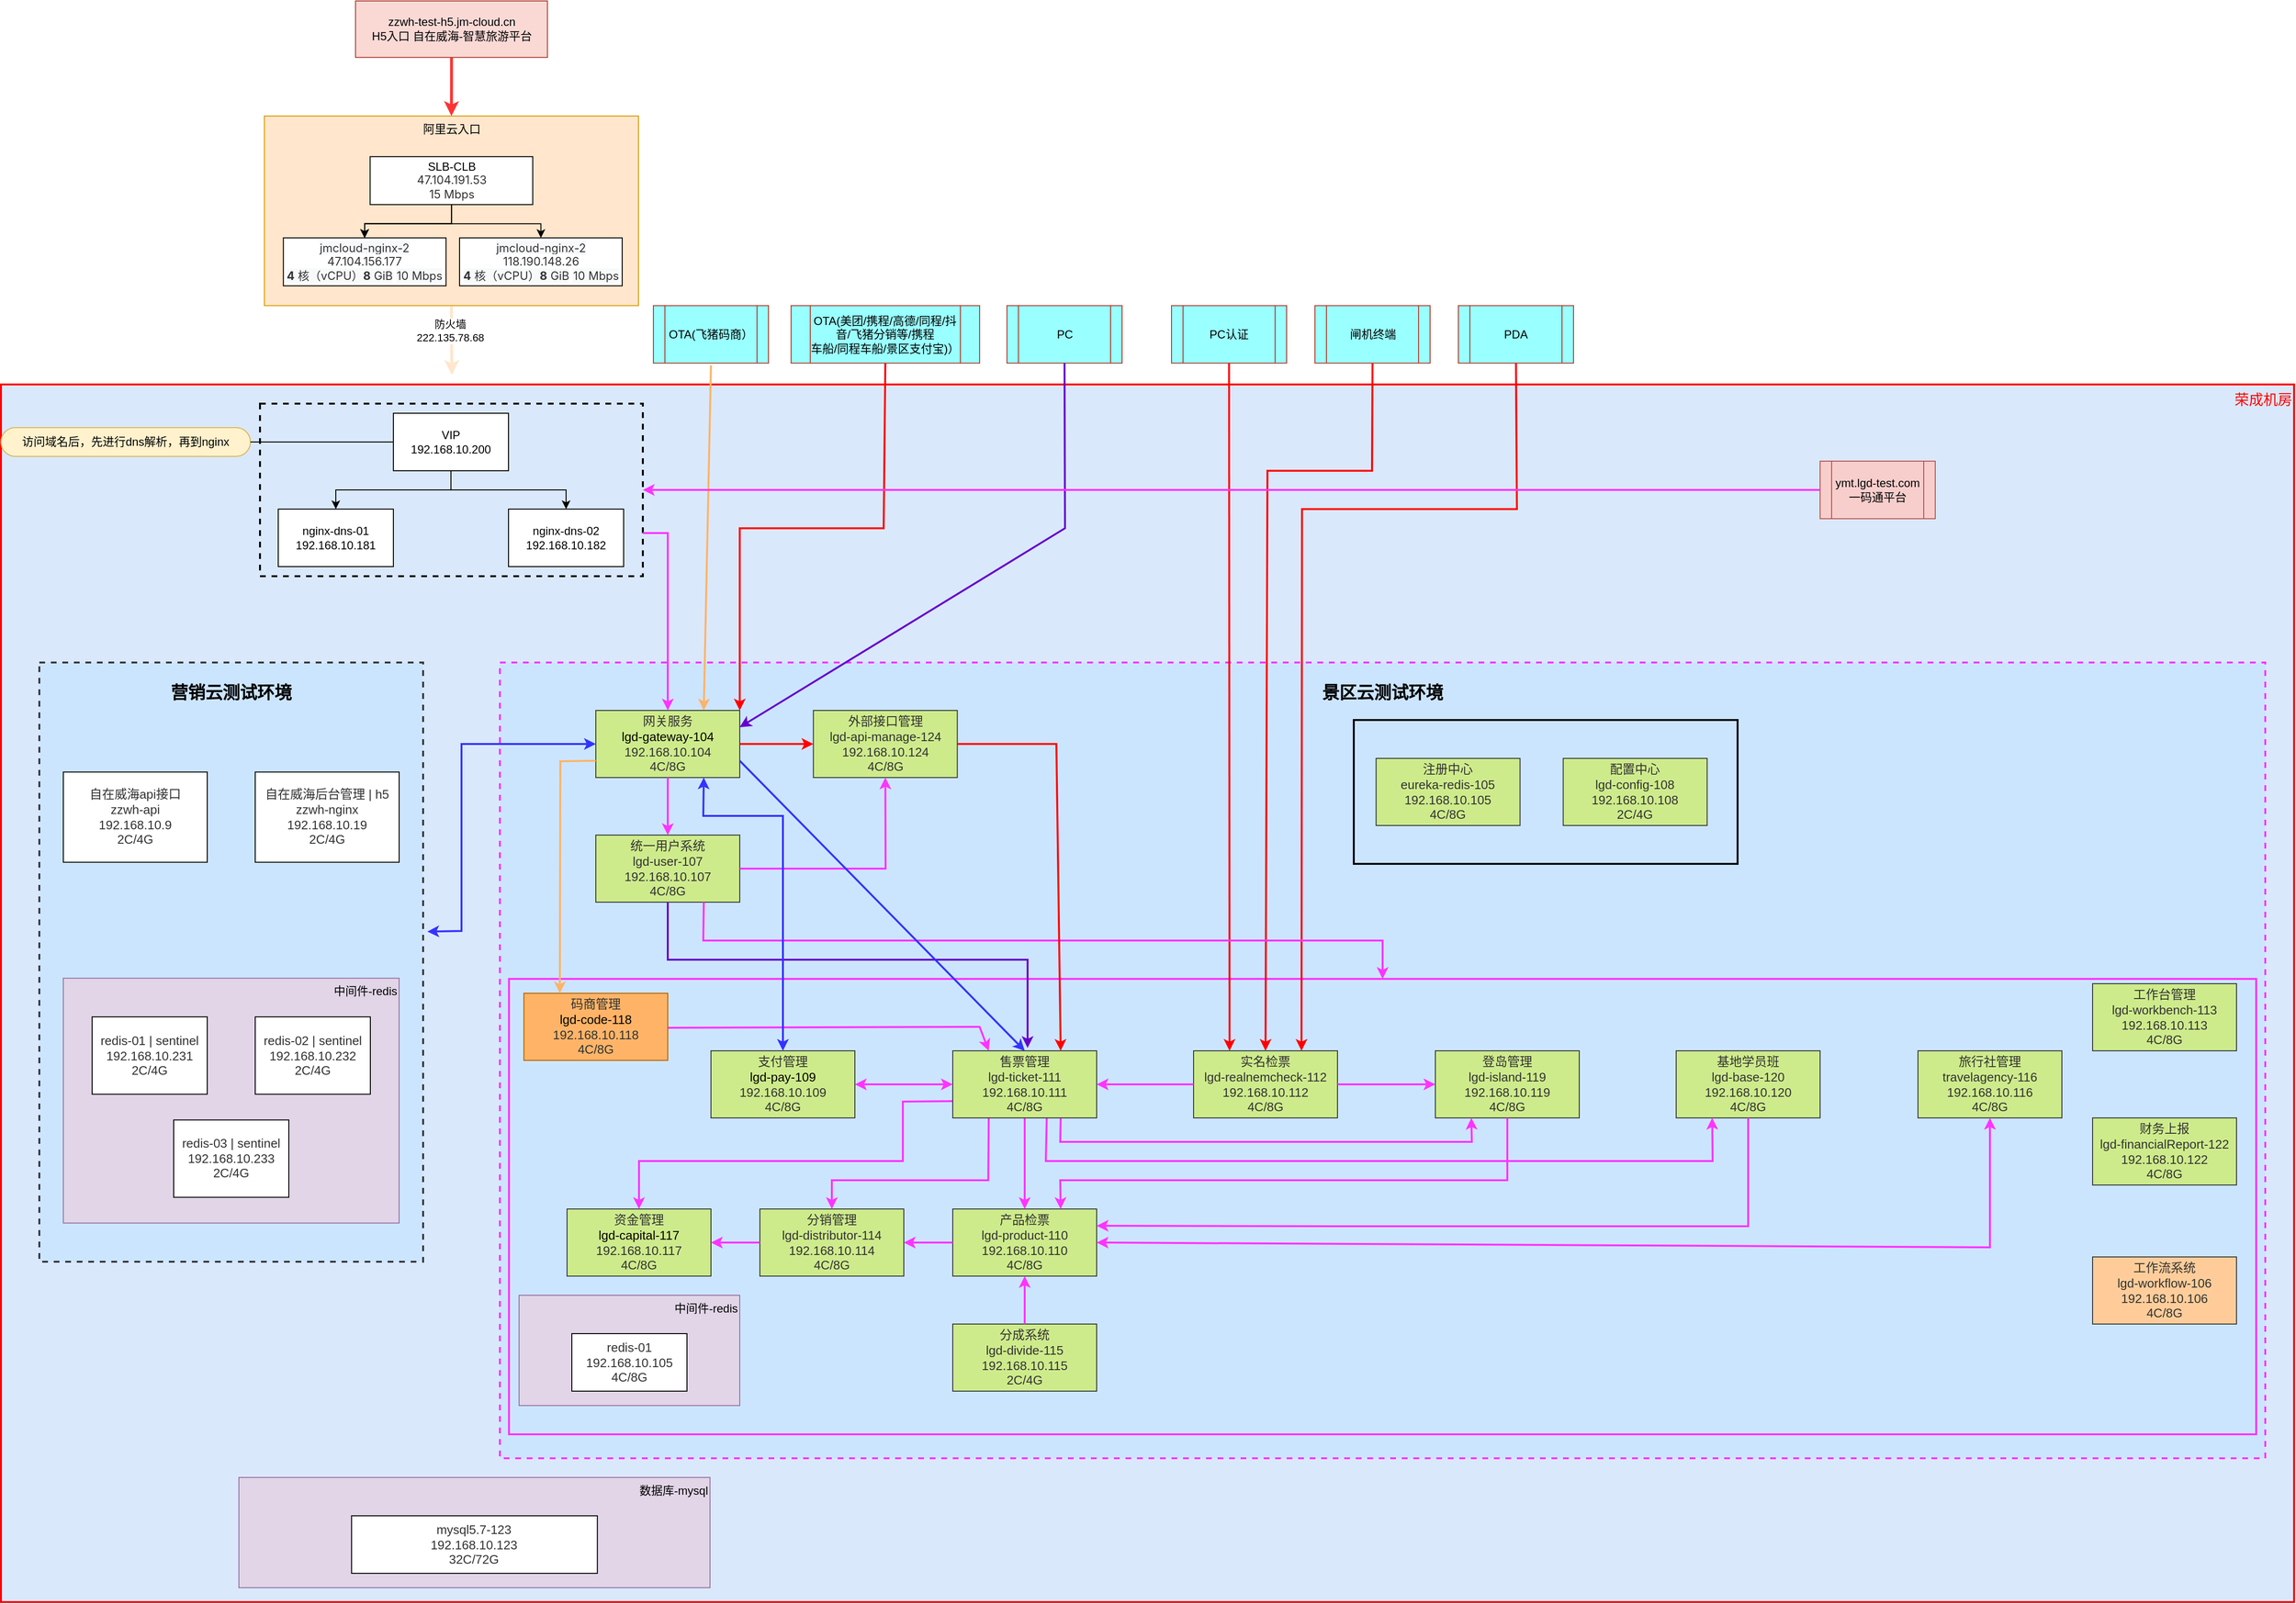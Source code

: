 <mxfile version="28.0.4">
  <diagram name="第 1 页" id="XN6WbOP7wRev5Zxsz_oX">
    <mxGraphModel dx="2040" dy="1800" grid="1" gridSize="10" guides="1" tooltips="1" connect="1" arrows="1" fold="1" page="1" pageScale="1" pageWidth="827" pageHeight="1169" math="0" shadow="0">
      <root>
        <mxCell id="0" />
        <mxCell id="1" parent="0" />
        <mxCell id="umgCvMGF8Q4jKKfUTwUB-13" value="&lt;font style=&quot;font-size: 15px; color: rgb(255, 0, 0);&quot;&gt;荣成机房&lt;/font&gt;" style="whiteSpace=wrap;html=1;fillColor=#dae8fc;strokeColor=#FF0000;rounded=0;align=right;verticalAlign=top;strokeWidth=2;" parent="1" vertex="1">
          <mxGeometry x="-80" y="320" width="2390" height="1270" as="geometry" />
        </mxCell>
        <mxCell id="umgCvMGF8Q4jKKfUTwUB-14" value="" style="edgeStyle=orthogonalEdgeStyle;rounded=0;orthogonalLoop=1;jettySize=auto;html=1;strokeColor=light-dark(#ffe6cc, #ededed);jumpSize=6;strokeWidth=3;" parent="1" source="umgCvMGF8Q4jKKfUTwUB-1" edge="1">
          <mxGeometry relative="1" as="geometry">
            <mxPoint x="390" y="310" as="targetPoint" />
          </mxGeometry>
        </mxCell>
        <mxCell id="7kykOVdzn0JzqWnfIJqe-3" value="防火墙&lt;div&gt;222.135.78.68&lt;/div&gt;" style="edgeLabel;html=1;align=center;verticalAlign=middle;resizable=0;points=[];" parent="umgCvMGF8Q4jKKfUTwUB-14" vertex="1" connectable="0">
          <mxGeometry x="-0.285" y="-2" relative="1" as="geometry">
            <mxPoint as="offset" />
          </mxGeometry>
        </mxCell>
        <mxCell id="7kykOVdzn0JzqWnfIJqe-28" value="" style="group" parent="1" vertex="1" connectable="0">
          <mxGeometry x="-40" y="610" width="400" height="625" as="geometry" />
        </mxCell>
        <mxCell id="7kykOVdzn0JzqWnfIJqe-13" value="&lt;h2 style=&quot;&quot;&gt;&lt;span style=&quot;background-color: transparent; color: light-dark(rgb(0, 0, 0), rgb(255, 255, 255));&quot;&gt;营销云测试环境&lt;/span&gt;&lt;/h2&gt;" style="rounded=0;whiteSpace=wrap;html=1;align=center;verticalAlign=top;fillColor=#cce5ff;strokeColor=#36393d;dashed=1;strokeWidth=2;" parent="7kykOVdzn0JzqWnfIJqe-28" vertex="1">
          <mxGeometry width="400" height="625" as="geometry" />
        </mxCell>
        <mxCell id="7kykOVdzn0JzqWnfIJqe-18" value="&lt;div&gt;&lt;span style=&quot;color: rgb(50, 50, 50); font-family: &amp;quot;Microsoft YaHei&amp;quot;, 微软雅黑, Arial; font-size: 13px; background-color: rgba(255, 255, 255, 0.01);&quot;&gt;自在威海api接口&lt;/span&gt;&lt;/div&gt;&lt;span style=&quot;color: rgb(50, 50, 50); font-family: &amp;quot;Microsoft YaHei&amp;quot;, 微软雅黑, Arial; font-size: 13px; background-color: rgba(255, 255, 255, 0.01);&quot;&gt;zzwh-api&lt;/span&gt;&lt;br style=&quot;color: rgb(50, 50, 50); font-family: &amp;quot;Microsoft YaHei&amp;quot;, 微软雅黑, Arial; font-size: 13px;&quot;&gt;&lt;span style=&quot;color: rgb(50, 50, 50); font-family: &amp;quot;Microsoft YaHei&amp;quot;, 微软雅黑, Arial; font-size: 13px; background-color: rgba(255, 255, 255, 0.01);&quot;&gt;192.168.10.9&lt;/span&gt;&lt;br style=&quot;color: rgb(50, 50, 50); font-family: &amp;quot;Microsoft YaHei&amp;quot;, 微软雅黑, Arial; font-size: 13px;&quot;&gt;&lt;span style=&quot;color: rgb(50, 50, 50); font-family: &amp;quot;Microsoft YaHei&amp;quot;, 微软雅黑, Arial; font-size: 13px; background-color: rgba(255, 255, 255, 0.01);&quot;&gt;2C/4G&lt;/span&gt;" style="rounded=0;whiteSpace=wrap;html=1;" parent="7kykOVdzn0JzqWnfIJqe-28" vertex="1">
          <mxGeometry x="25" y="114.247" width="150" height="94.086" as="geometry" />
        </mxCell>
        <mxCell id="7kykOVdzn0JzqWnfIJqe-19" value="&lt;div&gt;&lt;span style=&quot;color: rgb(50, 50, 50); font-family: &amp;quot;Microsoft YaHei&amp;quot;, 微软雅黑, Arial; font-size: 13px; background-color: rgba(255, 255, 255, 0.01);&quot;&gt;自在威海后台管理 | h5&lt;/span&gt;&lt;/div&gt;&lt;span style=&quot;color: rgb(50, 50, 50); font-family: &amp;quot;Microsoft YaHei&amp;quot;, 微软雅黑, Arial; font-size: 13px; background-color: rgba(255, 255, 255, 0.01);&quot;&gt;zzwh-nginx&lt;/span&gt;&lt;br style=&quot;color: rgb(50, 50, 50); font-family: &amp;quot;Microsoft YaHei&amp;quot;, 微软雅黑, Arial; font-size: 13px;&quot;&gt;&lt;span style=&quot;color: rgb(50, 50, 50); font-family: &amp;quot;Microsoft YaHei&amp;quot;, 微软雅黑, Arial; font-size: 13px; background-color: rgba(255, 255, 255, 0.01);&quot;&gt;192.168.10.19&lt;/span&gt;&lt;br style=&quot;color: rgb(50, 50, 50); font-family: &amp;quot;Microsoft YaHei&amp;quot;, 微软雅黑, Arial; font-size: 13px;&quot;&gt;&lt;span style=&quot;color: rgb(50, 50, 50); font-family: &amp;quot;Microsoft YaHei&amp;quot;, 微软雅黑, Arial; font-size: 13px; background-color: rgba(255, 255, 255, 0.01);&quot;&gt;2C/4G&lt;/span&gt;" style="whiteSpace=wrap;html=1;rounded=0;" parent="7kykOVdzn0JzqWnfIJqe-28" vertex="1">
          <mxGeometry x="225" y="114.247" width="150" height="94.086" as="geometry" />
        </mxCell>
        <mxCell id="7kykOVdzn0JzqWnfIJqe-24" value="中间件-redis" style="rounded=0;whiteSpace=wrap;html=1;align=right;verticalAlign=top;fillColor=#e1d5e7;strokeColor=#9673a6;" parent="7kykOVdzn0JzqWnfIJqe-28" vertex="1">
          <mxGeometry x="25" y="329.301" width="350" height="255.376" as="geometry" />
        </mxCell>
        <mxCell id="7kykOVdzn0JzqWnfIJqe-25" value="&lt;span style=&quot;color: rgb(50, 50, 50); font-family: &amp;quot;Microsoft YaHei&amp;quot;, 微软雅黑, Arial; font-size: 13px; background-color: rgba(255, 255, 255, 0.01);&quot;&gt;redis-01 | sentinel&lt;/span&gt;&lt;div style=&quot;resize: none; outline: none; font-size: 13px; color: rgb(50, 50, 50); font-family: &amp;quot;Microsoft YaHei&amp;quot;, 微软雅黑, Arial;&quot;&gt;192.168.10.231&lt;div style=&quot;resize: none; outline: none; font-size: inherit;&quot;&gt;2C/4G&lt;/div&gt;&lt;/div&gt;" style="rounded=0;whiteSpace=wrap;html=1;" parent="7kykOVdzn0JzqWnfIJqe-28" vertex="1">
          <mxGeometry x="55" y="369.624" width="120" height="80.645" as="geometry" />
        </mxCell>
        <mxCell id="7kykOVdzn0JzqWnfIJqe-26" value="&lt;span style=&quot;color: rgb(50, 50, 50); font-family: &amp;quot;Microsoft YaHei&amp;quot;, 微软雅黑, Arial; font-size: 13px; background-color: rgba(255, 255, 255, 0.01);&quot;&gt;redis-02 | sentinel&lt;/span&gt;&lt;div style=&quot;resize: none; outline: none; font-size: 13px; color: rgb(50, 50, 50); font-family: &amp;quot;Microsoft YaHei&amp;quot;, 微软雅黑, Arial;&quot;&gt;192.168.10.232&lt;div style=&quot;resize: none; outline: none; font-size: inherit;&quot;&gt;2C/4G&lt;/div&gt;&lt;/div&gt;" style="rounded=0;whiteSpace=wrap;html=1;" parent="7kykOVdzn0JzqWnfIJqe-28" vertex="1">
          <mxGeometry x="225" y="369.624" width="120" height="80.645" as="geometry" />
        </mxCell>
        <mxCell id="7kykOVdzn0JzqWnfIJqe-27" value="&lt;span style=&quot;color: rgb(50, 50, 50); font-family: &amp;quot;Microsoft YaHei&amp;quot;, 微软雅黑, Arial; font-size: 13px; background-color: rgba(255, 255, 255, 0.01);&quot;&gt;redis-03 | sentinel&lt;/span&gt;&lt;div style=&quot;resize: none; outline: none; font-size: 13px; color: rgb(50, 50, 50); font-family: &amp;quot;Microsoft YaHei&amp;quot;, 微软雅黑, Arial;&quot;&gt;192.168.10.233&lt;div style=&quot;resize: none; outline: none; font-size: inherit;&quot;&gt;2C/4G&lt;/div&gt;&lt;/div&gt;" style="rounded=0;whiteSpace=wrap;html=1;" parent="7kykOVdzn0JzqWnfIJqe-28" vertex="1">
          <mxGeometry x="140" y="477.151" width="120" height="80.645" as="geometry" />
        </mxCell>
        <mxCell id="7kykOVdzn0JzqWnfIJqe-42" value="&lt;h2 style=&quot;&quot;&gt;&lt;span style=&quot;background-color: transparent; color: light-dark(rgb(0, 0, 0), rgb(255, 255, 255));&quot;&gt;景区云测试环境&lt;/span&gt;&lt;/h2&gt;" style="rounded=0;whiteSpace=wrap;html=1;align=center;verticalAlign=top;fillColor=#cce5ff;strokeColor=#FF33FF;dashed=1;strokeWidth=2;" parent="1" vertex="1">
          <mxGeometry x="440" y="610" width="1840" height="830" as="geometry" />
        </mxCell>
        <mxCell id="iITyiV8JnJJ13BIh8I1--13" value="" style="rounded=0;whiteSpace=wrap;html=1;fillColor=none;strokeColor=#FF33FF;strokeWidth=2;" parent="1" vertex="1">
          <mxGeometry x="449.5" y="940" width="1821" height="475" as="geometry" />
        </mxCell>
        <mxCell id="7kykOVdzn0JzqWnfIJqe-49" value="&lt;div&gt;&lt;font face=&quot;Microsoft YaHei, 微软雅黑, Arial&quot; color=&quot;#323232&quot;&gt;&lt;span style=&quot;font-size: 13px; background-color: rgba(255, 255, 255, 0.01);&quot;&gt;登岛管理&lt;/span&gt;&lt;/font&gt;&lt;/div&gt;&lt;span style=&quot;color: rgb(50, 50, 50); font-family: &amp;quot;Microsoft YaHei&amp;quot;, 微软雅黑, Arial; font-size: 13px; background-color: rgba(255, 255, 255, 0.01);&quot;&gt;lgd-island-119&lt;/span&gt;&lt;br style=&quot;color: rgb(50, 50, 50); font-family: &amp;quot;Microsoft YaHei&amp;quot;, 微软雅黑, Arial; font-size: 13px;&quot;&gt;&lt;span style=&quot;color: rgb(50, 50, 50); font-family: &amp;quot;Microsoft YaHei&amp;quot;, 微软雅黑, Arial; font-size: 13px; background-color: rgba(255, 255, 255, 0.01);&quot;&gt;192.168.10.119&lt;/span&gt;&lt;br style=&quot;color: rgb(50, 50, 50); font-family: &amp;quot;Microsoft YaHei&amp;quot;, 微软雅黑, Arial; font-size: 13px;&quot;&gt;&lt;span style=&quot;color: rgb(50, 50, 50); font-family: &amp;quot;Microsoft YaHei&amp;quot;, 微软雅黑, Arial; font-size: 13px; background-color: rgba(255, 255, 255, 0.01);&quot;&gt;4C/8G&lt;/span&gt;" style="whiteSpace=wrap;html=1;rounded=0;fillColor=#cdeb8b;strokeColor=#36393d;align=center;" parent="1" vertex="1">
          <mxGeometry x="1415" y="1015" width="150" height="70" as="geometry" />
        </mxCell>
        <mxCell id="7kykOVdzn0JzqWnfIJqe-50" value="&lt;div&gt;&lt;font face=&quot;Microsoft YaHei, 微软雅黑, Arial&quot; color=&quot;#323232&quot;&gt;&lt;span style=&quot;font-size: 13px; background-color: rgba(255, 255, 255, 0.01);&quot;&gt;实名检票&lt;/span&gt;&lt;/font&gt;&lt;/div&gt;&lt;span style=&quot;color: rgb(50, 50, 50); font-family: &amp;quot;Microsoft YaHei&amp;quot;, 微软雅黑, Arial; font-size: 13px; background-color: rgba(255, 255, 255, 0.01);&quot;&gt;lgd-realnemcheck-112&lt;/span&gt;&lt;br style=&quot;color: rgb(50, 50, 50); font-family: &amp;quot;Microsoft YaHei&amp;quot;, 微软雅黑, Arial; font-size: 13px;&quot;&gt;&lt;span style=&quot;color: rgb(50, 50, 50); font-family: &amp;quot;Microsoft YaHei&amp;quot;, 微软雅黑, Arial; font-size: 13px; background-color: rgba(255, 255, 255, 0.01);&quot;&gt;192.168.10.112&lt;/span&gt;&lt;br style=&quot;color: rgb(50, 50, 50); font-family: &amp;quot;Microsoft YaHei&amp;quot;, 微软雅黑, Arial; font-size: 13px;&quot;&gt;&lt;span style=&quot;color: rgb(50, 50, 50); font-family: &amp;quot;Microsoft YaHei&amp;quot;, 微软雅黑, Arial; font-size: 13px; background-color: rgba(255, 255, 255, 0.01);&quot;&gt;4C/8G&lt;/span&gt;" style="rounded=0;whiteSpace=wrap;html=1;fillColor=#cdeb8b;strokeColor=#36393d;align=center;" parent="1" vertex="1">
          <mxGeometry x="1163" y="1015" width="150" height="70" as="geometry" />
        </mxCell>
        <mxCell id="7kykOVdzn0JzqWnfIJqe-51" value="&lt;div&gt;&lt;font face=&quot;Microsoft YaHei, 微软雅黑, Arial&quot; color=&quot;#323232&quot;&gt;&lt;span style=&quot;font-size: 13px; background-color: rgba(255, 255, 255, 0.01);&quot;&gt;旅行社管理&lt;/span&gt;&lt;/font&gt;&lt;/div&gt;&lt;span style=&quot;color: rgb(50, 50, 50); font-family: &amp;quot;Microsoft YaHei&amp;quot;, 微软雅黑, Arial; font-size: 13px; background-color: rgba(255, 255, 255, 0.01);&quot;&gt;travelagency-116&lt;/span&gt;&lt;br style=&quot;color: rgb(50, 50, 50); font-family: &amp;quot;Microsoft YaHei&amp;quot;, 微软雅黑, Arial; font-size: 13px;&quot;&gt;&lt;span style=&quot;color: rgb(50, 50, 50); font-family: &amp;quot;Microsoft YaHei&amp;quot;, 微软雅黑, Arial; font-size: 13px; background-color: rgba(255, 255, 255, 0.01);&quot;&gt;192.168.10.116&lt;/span&gt;&lt;br style=&quot;color: rgb(50, 50, 50); font-family: &amp;quot;Microsoft YaHei&amp;quot;, 微软雅黑, Arial; font-size: 13px;&quot;&gt;&lt;span style=&quot;color: rgb(50, 50, 50); font-family: &amp;quot;Microsoft YaHei&amp;quot;, 微软雅黑, Arial; font-size: 13px; background-color: rgba(255, 255, 255, 0.01);&quot;&gt;4C/8G&lt;/span&gt;" style="whiteSpace=wrap;html=1;rounded=0;fillColor=#cdeb8b;strokeColor=#36393d;align=center;" parent="1" vertex="1">
          <mxGeometry x="1918" y="1015" width="150" height="70" as="geometry" />
        </mxCell>
        <mxCell id="7kykOVdzn0JzqWnfIJqe-52" value="&lt;div&gt;&lt;font face=&quot;Microsoft YaHei, 微软雅黑, Arial&quot; color=&quot;#323232&quot;&gt;&lt;span style=&quot;font-size: 13px; background-color: rgba(255, 255, 255, 0.01);&quot;&gt;基地学员班&lt;/span&gt;&lt;/font&gt;&lt;/div&gt;&lt;span style=&quot;color: rgb(50, 50, 50); font-family: &amp;quot;Microsoft YaHei&amp;quot;, 微软雅黑, Arial; font-size: 13px; background-color: rgba(255, 255, 255, 0.01);&quot;&gt;lgd-base-120&lt;/span&gt;&lt;br style=&quot;color: rgb(50, 50, 50); font-family: &amp;quot;Microsoft YaHei&amp;quot;, 微软雅黑, Arial; font-size: 13px;&quot;&gt;&lt;span style=&quot;color: rgb(50, 50, 50); font-family: &amp;quot;Microsoft YaHei&amp;quot;, 微软雅黑, Arial; font-size: 13px; background-color: rgba(255, 255, 255, 0.01);&quot;&gt;192.168.10.120&lt;/span&gt;&lt;br style=&quot;color: rgb(50, 50, 50); font-family: &amp;quot;Microsoft YaHei&amp;quot;, 微软雅黑, Arial; font-size: 13px;&quot;&gt;&lt;span style=&quot;color: rgb(50, 50, 50); font-family: &amp;quot;Microsoft YaHei&amp;quot;, 微软雅黑, Arial; font-size: 13px; background-color: rgba(255, 255, 255, 0.01);&quot;&gt;4C/8G&lt;/span&gt;" style="rounded=0;whiteSpace=wrap;html=1;fillColor=#cdeb8b;strokeColor=#36393d;align=center;" parent="1" vertex="1">
          <mxGeometry x="1666" y="1015" width="150" height="70" as="geometry" />
        </mxCell>
        <mxCell id="7kykOVdzn0JzqWnfIJqe-54" value="&lt;div&gt;&lt;font color=&quot;#323232&quot; face=&quot;Microsoft YaHei, 微软雅黑, Arial&quot;&gt;&lt;span style=&quot;font-size: 13px; background-color: rgba(255, 255, 255, 0.01);&quot;&gt;资金管理&lt;/span&gt;&lt;/font&gt;&lt;/div&gt;&lt;div style=&quot;&quot;&gt;&lt;span style=&quot;background-color: transparent; font-size: 13px;&quot;&gt;&lt;font face=&quot;helvetica, arial, verdana, sans-serif&quot;&gt;lgd-capital-117&lt;/font&gt;&lt;/span&gt;&lt;/div&gt;&lt;span style=&quot;color: rgb(50, 50, 50); font-family: &amp;quot;Microsoft YaHei&amp;quot;, 微软雅黑, Arial; font-size: 13px; background-color: rgba(255, 255, 255, 0.01);&quot;&gt;192.168.10.117&lt;/span&gt;&lt;br style=&quot;color: rgb(50, 50, 50); font-family: &amp;quot;Microsoft YaHei&amp;quot;, 微软雅黑, Arial; font-size: 13px;&quot;&gt;&lt;span style=&quot;color: rgb(50, 50, 50); font-family: &amp;quot;Microsoft YaHei&amp;quot;, 微软雅黑, Arial; font-size: 13px; background-color: rgba(255, 255, 255, 0.01);&quot;&gt;4C/8G&lt;/span&gt;" style="rounded=0;whiteSpace=wrap;html=1;fillColor=#cdeb8b;strokeColor=#36393d;align=center;" parent="1" vertex="1">
          <mxGeometry x="510" y="1180" width="150" height="70" as="geometry" />
        </mxCell>
        <mxCell id="7kykOVdzn0JzqWnfIJqe-55" value="&lt;div&gt;&lt;font face=&quot;Microsoft YaHei, 微软雅黑, Arial&quot; color=&quot;#323232&quot;&gt;&lt;span style=&quot;font-size: 13px; background-color: rgba(255, 255, 255, 0.01);&quot;&gt;分销管理&lt;/span&gt;&lt;/font&gt;&lt;/div&gt;&lt;div&gt;&lt;font face=&quot;Microsoft YaHei, 微软雅黑, Arial&quot; color=&quot;#323232&quot;&gt;&lt;span style=&quot;background-color: rgba(255, 255, 255, 0.01);&quot;&gt;&lt;span style=&quot;font-size: 13px;&quot;&gt;lgd-distributor-114&lt;/span&gt;&lt;/span&gt;&lt;/font&gt;&lt;/div&gt;&lt;div&gt;&lt;font face=&quot;Microsoft YaHei, 微软雅黑, Arial&quot; color=&quot;#323232&quot;&gt;&lt;span style=&quot;background-color: rgba(255, 255, 255, 0.01);&quot;&gt;&lt;span style=&quot;color: rgb(50, 50, 50); font-size: 13px; background-color: rgba(255, 255, 255, 0.01);&quot;&gt;192.168.10.114&lt;/span&gt;&lt;br style=&quot;background-color: rgb(236, 236, 236); color: rgb(50, 50, 50); font-size: 13px;&quot;&gt;&lt;span style=&quot;color: rgb(50, 50, 50); font-size: 13px; background-color: rgba(255, 255, 255, 0.01);&quot;&gt;4C/8G&lt;/span&gt;&lt;span style=&quot;font-size: 13px;&quot;&gt;&lt;/span&gt;&lt;/span&gt;&lt;/font&gt;&lt;/div&gt;" style="whiteSpace=wrap;html=1;rounded=0;fillColor=#cdeb8b;strokeColor=#36393d;align=center;" parent="1" vertex="1">
          <mxGeometry x="711" y="1180" width="150" height="70" as="geometry" />
        </mxCell>
        <mxCell id="7kykOVdzn0JzqWnfIJqe-56" value="&lt;div&gt;&lt;font face=&quot;Microsoft YaHei, 微软雅黑, Arial&quot; color=&quot;#323232&quot;&gt;&lt;span style=&quot;font-size: 13px; background-color: rgba(255, 255, 255, 0.01);&quot;&gt;产品检票&lt;/span&gt;&lt;/font&gt;&lt;/div&gt;&lt;span style=&quot;color: rgb(50, 50, 50); font-family: &amp;quot;Microsoft YaHei&amp;quot;, 微软雅黑, Arial; font-size: 13px; background-color: rgba(255, 255, 255, 0.01);&quot;&gt;lgd-product-110&lt;/span&gt;&lt;br style=&quot;color: rgb(50, 50, 50); font-family: &amp;quot;Microsoft YaHei&amp;quot;, 微软雅黑, Arial; font-size: 13px;&quot;&gt;&lt;span style=&quot;color: rgb(50, 50, 50); font-family: &amp;quot;Microsoft YaHei&amp;quot;, 微软雅黑, Arial; font-size: 13px; background-color: rgba(255, 255, 255, 0.01);&quot;&gt;192.168.10.110&lt;/span&gt;&lt;br style=&quot;color: rgb(50, 50, 50); font-family: &amp;quot;Microsoft YaHei&amp;quot;, 微软雅黑, Arial; font-size: 13px;&quot;&gt;&lt;span style=&quot;color: rgb(50, 50, 50); font-family: &amp;quot;Microsoft YaHei&amp;quot;, 微软雅黑, Arial; font-size: 13px; background-color: rgba(255, 255, 255, 0.01);&quot;&gt;4C/8G&lt;/span&gt;" style="rounded=0;whiteSpace=wrap;html=1;fillColor=#cdeb8b;strokeColor=#36393d;align=center;" parent="1" vertex="1">
          <mxGeometry x="912" y="1180" width="150" height="70" as="geometry" />
        </mxCell>
        <mxCell id="7kykOVdzn0JzqWnfIJqe-57" value="&lt;div&gt;&lt;font face=&quot;Microsoft YaHei, 微软雅黑, Arial&quot; color=&quot;#323232&quot;&gt;&lt;span style=&quot;font-size: 13px; background-color: rgba(255, 255, 255, 0.01);&quot;&gt;分成系统&lt;/span&gt;&lt;/font&gt;&lt;/div&gt;&lt;span style=&quot;color: rgb(50, 50, 50); font-family: &amp;quot;Microsoft YaHei&amp;quot;, 微软雅黑, Arial; font-size: 13px; background-color: rgba(255, 255, 255, 0.01);&quot;&gt;lgd-divide-115&lt;/span&gt;&lt;br style=&quot;color: rgb(50, 50, 50); font-family: &amp;quot;Microsoft YaHei&amp;quot;, 微软雅黑, Arial; font-size: 13px;&quot;&gt;&lt;span style=&quot;color: rgb(50, 50, 50); font-family: &amp;quot;Microsoft YaHei&amp;quot;, 微软雅黑, Arial; font-size: 13px; background-color: rgba(255, 255, 255, 0.01);&quot;&gt;192.168.10.115&lt;/span&gt;&lt;br style=&quot;color: rgb(50, 50, 50); font-family: &amp;quot;Microsoft YaHei&amp;quot;, 微软雅黑, Arial; font-size: 13px;&quot;&gt;&lt;span style=&quot;color: rgb(50, 50, 50); font-family: &amp;quot;Microsoft YaHei&amp;quot;, 微软雅黑, Arial; font-size: 13px; background-color: rgba(255, 255, 255, 0.01);&quot;&gt;2C/4G&lt;/span&gt;" style="rounded=0;whiteSpace=wrap;html=1;fillColor=#cdeb8b;strokeColor=#36393d;align=center;" parent="1" vertex="1">
          <mxGeometry x="912" y="1300" width="150" height="70" as="geometry" />
        </mxCell>
        <mxCell id="7kykOVdzn0JzqWnfIJqe-67" value="&lt;div&gt;&lt;font face=&quot;Microsoft YaHei, 微软雅黑, Arial&quot; color=&quot;#323232&quot;&gt;&lt;span style=&quot;font-size: 13px; background-color: rgba(255, 255, 255, 0.01);&quot;&gt;工作台管理&lt;/span&gt;&lt;/font&gt;&lt;/div&gt;&lt;span style=&quot;color: rgb(50, 50, 50); font-family: &amp;quot;Microsoft YaHei&amp;quot;, 微软雅黑, Arial; font-size: 13px; background-color: rgba(255, 255, 255, 0.01);&quot;&gt;lgd-workbench-113&lt;/span&gt;&lt;br style=&quot;color: rgb(50, 50, 50); font-family: &amp;quot;Microsoft YaHei&amp;quot;, 微软雅黑, Arial; font-size: 13px;&quot;&gt;&lt;span style=&quot;color: rgb(50, 50, 50); font-family: &amp;quot;Microsoft YaHei&amp;quot;, 微软雅黑, Arial; font-size: 13px; background-color: rgba(255, 255, 255, 0.01);&quot;&gt;192.168.10.113&lt;/span&gt;&lt;br style=&quot;color: rgb(50, 50, 50); font-family: &amp;quot;Microsoft YaHei&amp;quot;, 微软雅黑, Arial; font-size: 13px;&quot;&gt;&lt;span style=&quot;color: rgb(50, 50, 50); font-family: &amp;quot;Microsoft YaHei&amp;quot;, 微软雅黑, Arial; font-size: 13px; background-color: rgba(255, 255, 255, 0.01);&quot;&gt;4C/8G&lt;/span&gt;" style="whiteSpace=wrap;html=1;rounded=0;fillColor=#cdeb8b;strokeColor=#36393d;align=center;" parent="1" vertex="1">
          <mxGeometry x="2100" y="945" width="150" height="70" as="geometry" />
        </mxCell>
        <mxCell id="7kykOVdzn0JzqWnfIJqe-71" value="" style="edgeStyle=orthogonalEdgeStyle;rounded=0;orthogonalLoop=1;jettySize=auto;html=1;" parent="1" edge="1">
          <mxGeometry relative="1" as="geometry">
            <mxPoint x="1925" y="775" as="sourcePoint" />
          </mxGeometry>
        </mxCell>
        <mxCell id="7kykOVdzn0JzqWnfIJqe-72" value="&lt;div&gt;&lt;font face=&quot;Microsoft YaHei, 微软雅黑, Arial&quot; color=&quot;#323232&quot;&gt;&lt;span style=&quot;font-size: 13px; background-color: rgba(255, 255, 255, 0.01);&quot;&gt;财务上报&lt;/span&gt;&lt;/font&gt;&lt;/div&gt;&lt;span style=&quot;color: rgb(50, 50, 50); font-family: &amp;quot;Microsoft YaHei&amp;quot;, 微软雅黑, Arial; font-size: 13px; background-color: rgba(255, 255, 255, 0.01);&quot;&gt;lgd-financialReport-122&lt;/span&gt;&lt;br style=&quot;color: rgb(50, 50, 50); font-family: &amp;quot;Microsoft YaHei&amp;quot;, 微软雅黑, Arial; font-size: 13px;&quot;&gt;&lt;span style=&quot;color: rgb(50, 50, 50); font-family: &amp;quot;Microsoft YaHei&amp;quot;, 微软雅黑, Arial; font-size: 13px; background-color: rgba(255, 255, 255, 0.01);&quot;&gt;192.168.10.122&lt;/span&gt;&lt;br style=&quot;color: rgb(50, 50, 50); font-family: &amp;quot;Microsoft YaHei&amp;quot;, 微软雅黑, Arial; font-size: 13px;&quot;&gt;&lt;span style=&quot;color: rgb(50, 50, 50); font-family: &amp;quot;Microsoft YaHei&amp;quot;, 微软雅黑, Arial; font-size: 13px; background-color: rgba(255, 255, 255, 0.01);&quot;&gt;4C/8G&lt;/span&gt;" style="whiteSpace=wrap;html=1;rounded=0;fillColor=#cdeb8b;strokeColor=#36393d;align=center;" parent="1" vertex="1">
          <mxGeometry x="2100" y="1085" width="150" height="70" as="geometry" />
        </mxCell>
        <mxCell id="7kykOVdzn0JzqWnfIJqe-73" value="&lt;div&gt;&lt;font face=&quot;Microsoft YaHei, 微软雅黑, Arial&quot; color=&quot;#323232&quot;&gt;&lt;span style=&quot;font-size: 13px; background-color: rgba(255, 255, 255, 0.01);&quot;&gt;工作流系统&lt;/span&gt;&lt;/font&gt;&lt;/div&gt;&lt;span style=&quot;color: rgb(50, 50, 50); font-family: &amp;quot;Microsoft YaHei&amp;quot;, 微软雅黑, Arial; font-size: 13px; background-color: rgba(255, 255, 255, 0.01);&quot;&gt;lgd-workflow-106&lt;/span&gt;&lt;br style=&quot;color: rgb(50, 50, 50); font-family: &amp;quot;Microsoft YaHei&amp;quot;, 微软雅黑, Arial; font-size: 13px;&quot;&gt;&lt;span style=&quot;color: rgb(50, 50, 50); font-family: &amp;quot;Microsoft YaHei&amp;quot;, 微软雅黑, Arial; font-size: 13px; background-color: rgba(255, 255, 255, 0.01);&quot;&gt;192.168.10.106&lt;/span&gt;&lt;br style=&quot;color: rgb(50, 50, 50); font-family: &amp;quot;Microsoft YaHei&amp;quot;, 微软雅黑, Arial; font-size: 13px;&quot;&gt;&lt;span style=&quot;color: rgb(50, 50, 50); font-family: &amp;quot;Microsoft YaHei&amp;quot;, 微软雅黑, Arial; font-size: 13px; background-color: rgba(255, 255, 255, 0.01);&quot;&gt;4C/8G&lt;/span&gt;" style="whiteSpace=wrap;html=1;rounded=0;fillColor=#ffcc99;strokeColor=#36393d;align=center;" parent="1" vertex="1">
          <mxGeometry x="2100" y="1230" width="150" height="70" as="geometry" />
        </mxCell>
        <mxCell id="7kykOVdzn0JzqWnfIJqe-83" value="" style="group" parent="1" vertex="1" connectable="0">
          <mxGeometry x="460" y="1270" width="230" height="115" as="geometry" />
        </mxCell>
        <mxCell id="7kykOVdzn0JzqWnfIJqe-45" value="中间件-redis" style="rounded=0;whiteSpace=wrap;html=1;align=right;verticalAlign=top;fillColor=#e1d5e7;strokeColor=#9673a6;" parent="7kykOVdzn0JzqWnfIJqe-83" vertex="1">
          <mxGeometry width="230" height="115" as="geometry" />
        </mxCell>
        <mxCell id="7kykOVdzn0JzqWnfIJqe-82" value="&lt;span style=&quot;color: rgb(50, 50, 50); font-family: &amp;quot;Microsoft YaHei&amp;quot;, 微软雅黑, Arial; font-size: 13px; background-color: rgba(255, 255, 255, 0.01);&quot;&gt;redis-01&lt;/span&gt;&lt;div style=&quot;resize: none; outline: none; font-size: 13px; color: rgb(50, 50, 50); font-family: &amp;quot;Microsoft YaHei&amp;quot;, 微软雅黑, Arial;&quot;&gt;192.168.10.105&lt;div style=&quot;resize: none; outline: none; font-size: inherit;&quot;&gt;4C/8G&lt;/div&gt;&lt;/div&gt;" style="rounded=0;whiteSpace=wrap;html=1;" parent="7kykOVdzn0JzqWnfIJqe-83" vertex="1">
          <mxGeometry x="55" y="40" width="120" height="60" as="geometry" />
        </mxCell>
        <mxCell id="7kykOVdzn0JzqWnfIJqe-89" value="" style="group" parent="1" vertex="1" connectable="0">
          <mxGeometry x="190" y="340" width="399" height="180" as="geometry" />
        </mxCell>
        <mxCell id="7kykOVdzn0JzqWnfIJqe-11" value="" style="rounded=0;whiteSpace=wrap;html=1;fillColor=none;dashed=1;strokeWidth=2;perimeterSpacing=0;align=right;" parent="7kykOVdzn0JzqWnfIJqe-89" vertex="1">
          <mxGeometry width="399" height="180" as="geometry" />
        </mxCell>
        <mxCell id="7kykOVdzn0JzqWnfIJqe-9" value="" style="edgeStyle=orthogonalEdgeStyle;rounded=0;orthogonalLoop=1;jettySize=auto;html=1;" parent="7kykOVdzn0JzqWnfIJqe-89" source="7kykOVdzn0JzqWnfIJqe-5" target="7kykOVdzn0JzqWnfIJqe-8" edge="1">
          <mxGeometry relative="1" as="geometry" />
        </mxCell>
        <mxCell id="7kykOVdzn0JzqWnfIJqe-5" value="VIP&lt;div&gt;192.168.10.200&lt;/div&gt;" style="rounded=0;whiteSpace=wrap;html=1;" parent="7kykOVdzn0JzqWnfIJqe-89" vertex="1">
          <mxGeometry x="139" y="10" width="120" height="60" as="geometry" />
        </mxCell>
        <mxCell id="7kykOVdzn0JzqWnfIJqe-6" value="nginx-dns-01&lt;div&gt;192.168.10.181&lt;/div&gt;" style="rounded=0;whiteSpace=wrap;html=1;" parent="7kykOVdzn0JzqWnfIJqe-89" vertex="1">
          <mxGeometry x="19" y="110" width="120" height="60" as="geometry" />
        </mxCell>
        <mxCell id="7kykOVdzn0JzqWnfIJqe-8" value="nginx-dns-02&lt;div&gt;192.168.10.182&lt;/div&gt;" style="whiteSpace=wrap;html=1;rounded=0;" parent="7kykOVdzn0JzqWnfIJqe-89" vertex="1">
          <mxGeometry x="259" y="110" width="120" height="60" as="geometry" />
        </mxCell>
        <mxCell id="7kykOVdzn0JzqWnfIJqe-7" value="" style="edgeStyle=orthogonalEdgeStyle;rounded=0;orthogonalLoop=1;jettySize=auto;html=1;" parent="7kykOVdzn0JzqWnfIJqe-89" source="7kykOVdzn0JzqWnfIJqe-5" target="7kykOVdzn0JzqWnfIJqe-6" edge="1">
          <mxGeometry relative="1" as="geometry" />
        </mxCell>
        <mxCell id="7kykOVdzn0JzqWnfIJqe-90" value="" style="group" parent="1" vertex="1" connectable="0">
          <mxGeometry x="194.57" y="-80" width="389.86" height="317.76" as="geometry" />
        </mxCell>
        <mxCell id="umgCvMGF8Q4jKKfUTwUB-12" value="" style="group" parent="7kykOVdzn0JzqWnfIJqe-90" vertex="1" connectable="0">
          <mxGeometry y="120" width="389.86" height="197.76" as="geometry" />
        </mxCell>
        <mxCell id="umgCvMGF8Q4jKKfUTwUB-1" value="阿里云入口" style="whiteSpace=wrap;html=1;fillColor=#ffe6cc;strokeColor=#d79b00;rounded=0;align=center;verticalAlign=top;" parent="umgCvMGF8Q4jKKfUTwUB-12" vertex="1">
          <mxGeometry width="389.86" height="197.76" as="geometry" />
        </mxCell>
        <mxCell id="umgCvMGF8Q4jKKfUTwUB-3" value="SLB-CLB&lt;div&gt;&lt;span style=&quot;color: rgb(51, 51, 51); font-family: -apple-system, BlinkMacSystemFont, &amp;quot;Segoe UI&amp;quot;, &amp;quot;PingFang SC&amp;quot;, &amp;quot;Hiragino Sans GB&amp;quot;, &amp;quot;Microsoft YaHei&amp;quot;, &amp;quot;Helvetica Neue&amp;quot;, Helvetica, Arial, sans-serif; text-align: start; white-space: pre; background-color: rgb(255, 255, 255);&quot;&gt;47.104.191.53&lt;/span&gt;&lt;/div&gt;&lt;div&gt;&lt;span style=&quot;color: rgb(51, 51, 51); font-family: -apple-system, BlinkMacSystemFont, &amp;quot;Segoe UI&amp;quot;, &amp;quot;PingFang SC&amp;quot;, &amp;quot;Hiragino Sans GB&amp;quot;, &amp;quot;Microsoft YaHei&amp;quot;, &amp;quot;Helvetica Neue&amp;quot;, Helvetica, Arial, sans-serif; text-align: start; white-space: pre; background-color: rgb(255, 255, 255);&quot;&gt;&lt;span style=&quot;white-space: normal;&quot;&gt;15 Mbps&lt;/span&gt;&lt;/span&gt;&lt;/div&gt;" style="rounded=0;whiteSpace=wrap;html=1;" parent="umgCvMGF8Q4jKKfUTwUB-12" vertex="1">
          <mxGeometry x="110.18" y="42.38" width="169.5" height="50" as="geometry" />
        </mxCell>
        <mxCell id="umgCvMGF8Q4jKKfUTwUB-4" value="&lt;span style=&quot;color: rgb(51, 51, 51); font-family: -apple-system, BlinkMacSystemFont, &amp;quot;Segoe UI&amp;quot;, &amp;quot;PingFang SC&amp;quot;, &amp;quot;Hiragino Sans GB&amp;quot;, &amp;quot;Microsoft YaHei&amp;quot;, &amp;quot;Helvetica Neue&amp;quot;, Helvetica, Arial, sans-serif; text-align: start; background-color: rgb(246, 248, 250);&quot;&gt;jmcloud-nginx-2&lt;/span&gt;&lt;br&gt;&lt;div&gt;&lt;span style=&quot;color: rgb(51, 51, 51); font-family: -apple-system, BlinkMacSystemFont, &amp;quot;Segoe UI&amp;quot;, &amp;quot;PingFang SC&amp;quot;, &amp;quot;Hiragino Sans GB&amp;quot;, &amp;quot;Microsoft YaHei&amp;quot;, &amp;quot;Helvetica Neue&amp;quot;, Helvetica, Arial, sans-serif; text-align: start; white-space: pre; background-color: rgb(255, 255, 255);&quot;&gt;47.104.156.177&lt;/span&gt;&lt;/div&gt;&lt;div&gt;&lt;span style=&quot;color: rgb(51, 51, 51); font-family: -apple-system, BlinkMacSystemFont, &amp;quot;Segoe UI&amp;quot;, &amp;quot;PingFang SC&amp;quot;, &amp;quot;Hiragino Sans GB&amp;quot;, &amp;quot;Microsoft YaHei&amp;quot;, &amp;quot;Helvetica Neue&amp;quot;, Helvetica, Arial, sans-serif; text-align: start; white-space: pre; background-color: rgb(255, 255, 255);&quot;&gt;&lt;span style=&quot;box-sizing: border-box; overscroll-behavior-x: none; white-space: normal; background-color: rgb(247, 249, 250);&quot;&gt;&lt;span style=&quot;box-sizing: border-box; overscroll-behavior-x: none;&quot;&gt;&lt;span style=&quot;box-sizing: border-box; overscroll-behavior-x: none; font-weight: bolder;&quot; data-spm-anchor-id=&quot;5176.ecscore_server.0.i1.7d0b4df59nE4pS&quot;&gt;4&lt;/span&gt;&amp;nbsp;核（vCPU）&lt;/span&gt;&lt;span style=&quot;box-sizing: border-box; overscroll-behavior-x: none;&quot;&gt;&lt;span style=&quot;box-sizing: border-box; overscroll-behavior-x: none; font-weight: bolder;&quot;&gt;8&lt;/span&gt;&lt;span style=&quot;box-sizing: border-box; overscroll-behavior-x: none;&quot;&gt;&amp;nbsp;GiB&lt;/span&gt;&lt;/span&gt;&lt;/span&gt;&lt;span style=&quot;box-sizing: border-box; overscroll-behavior-x: none; white-space: normal; background-color: rgb(247, 249, 250); margin-left: 4px;&quot; class=&quot;ecs-core-tooltip-open&quot;&gt;&lt;span style=&quot;box-sizing: border-box; overscroll-behavior-x: none;&quot;&gt;&lt;span style=&quot;box-sizing: border-box; overscroll-behavior-x: none;&quot; data-spm-anchor-id=&quot;5176.ecscore_server.0.i0.7d0b4df59nE4pS&quot;&gt;10 Mbps&lt;/span&gt;&lt;/span&gt;&lt;/span&gt;&lt;/span&gt;&lt;/div&gt;" style="rounded=0;whiteSpace=wrap;html=1;" parent="umgCvMGF8Q4jKKfUTwUB-12" vertex="1">
          <mxGeometry x="19.776" y="127.131" width="169.5" height="50" as="geometry" />
        </mxCell>
        <mxCell id="umgCvMGF8Q4jKKfUTwUB-9" value="&lt;div&gt;&lt;span style=&quot;color: rgb(51, 51, 51); font-family: -apple-system, BlinkMacSystemFont, &amp;quot;Segoe UI&amp;quot;, &amp;quot;PingFang SC&amp;quot;, &amp;quot;Hiragino Sans GB&amp;quot;, &amp;quot;Microsoft YaHei&amp;quot;, &amp;quot;Helvetica Neue&amp;quot;, Helvetica, Arial, sans-serif; text-align: start; background-color: rgb(246, 248, 250);&quot;&gt;jmcloud-nginx-2&lt;/span&gt;&lt;span style=&quot;color: rgb(51, 51, 51); font-family: -apple-system, BlinkMacSystemFont, &amp;quot;Segoe UI&amp;quot;, &amp;quot;PingFang SC&amp;quot;, &amp;quot;Hiragino Sans GB&amp;quot;, &amp;quot;Microsoft YaHei&amp;quot;, &amp;quot;Helvetica Neue&amp;quot;, Helvetica, Arial, sans-serif; text-align: start; white-space: pre; background-color: rgb(255, 255, 255);&quot;&gt;&lt;/span&gt;&lt;/div&gt;&lt;span style=&quot;color: rgb(51, 51, 51); font-family: -apple-system, BlinkMacSystemFont, &amp;quot;Segoe UI&amp;quot;, &amp;quot;PingFang SC&amp;quot;, &amp;quot;Hiragino Sans GB&amp;quot;, &amp;quot;Microsoft YaHei&amp;quot;, &amp;quot;Helvetica Neue&amp;quot;, Helvetica, Arial, sans-serif; text-align: start; white-space: pre; background-color: rgb(255, 255, 255);&quot;&gt;118.190.148.26&lt;/span&gt;&lt;div&gt;&lt;span style=&quot;color: rgb(51, 51, 51); font-family: -apple-system, BlinkMacSystemFont, &amp;quot;Segoe UI&amp;quot;, &amp;quot;PingFang SC&amp;quot;, &amp;quot;Hiragino Sans GB&amp;quot;, &amp;quot;Microsoft YaHei&amp;quot;, &amp;quot;Helvetica Neue&amp;quot;, Helvetica, Arial, sans-serif; text-align: start; white-space: pre; background-color: rgb(255, 255, 255);&quot;&gt;&lt;span style=&quot;box-sizing: border-box; overscroll-behavior-x: none; white-space: normal; background-color: rgb(247, 249, 250);&quot;&gt;&lt;span style=&quot;box-sizing: border-box; overscroll-behavior-x: none;&quot;&gt;&lt;span style=&quot;box-sizing: border-box; overscroll-behavior-x: none; font-weight: bolder;&quot; data-spm-anchor-id=&quot;5176.ecscore_server.0.i1.7d0b4df59nE4pS&quot;&gt;4&lt;/span&gt;&amp;nbsp;核（vCPU）&lt;/span&gt;&lt;span style=&quot;box-sizing: border-box; overscroll-behavior-x: none;&quot;&gt;&lt;span style=&quot;box-sizing: border-box; overscroll-behavior-x: none; font-weight: bolder;&quot;&gt;8&lt;/span&gt;&lt;span style=&quot;box-sizing: border-box; overscroll-behavior-x: none;&quot;&gt;&amp;nbsp;GiB&lt;/span&gt;&lt;/span&gt;&lt;/span&gt;&lt;span style=&quot;box-sizing: border-box; overscroll-behavior-x: none; white-space: normal; background-color: rgb(247, 249, 250); margin-left: 4px;&quot; class=&quot;ecs-core-tooltip-open&quot;&gt;&lt;span style=&quot;box-sizing: border-box; overscroll-behavior-x: none;&quot;&gt;&lt;span style=&quot;box-sizing: border-box; overscroll-behavior-x: none;&quot; data-spm-anchor-id=&quot;5176.ecscore_server.0.i0.7d0b4df59nE4pS&quot;&gt;10 Mbps&lt;/span&gt;&lt;/span&gt;&lt;/span&gt;&lt;/span&gt;&lt;/div&gt;" style="whiteSpace=wrap;html=1;rounded=0;" parent="umgCvMGF8Q4jKKfUTwUB-12" vertex="1">
          <mxGeometry x="203.405" y="127.131" width="169.5" height="50" as="geometry" />
        </mxCell>
        <mxCell id="umgCvMGF8Q4jKKfUTwUB-5" value="" style="edgeStyle=orthogonalEdgeStyle;rounded=0;orthogonalLoop=1;jettySize=auto;html=1;" parent="umgCvMGF8Q4jKKfUTwUB-12" source="umgCvMGF8Q4jKKfUTwUB-3" target="umgCvMGF8Q4jKKfUTwUB-4" edge="1">
          <mxGeometry relative="1" as="geometry" />
        </mxCell>
        <mxCell id="umgCvMGF8Q4jKKfUTwUB-6" value="" style="edgeStyle=orthogonalEdgeStyle;rounded=0;orthogonalLoop=1;jettySize=auto;html=1;" parent="umgCvMGF8Q4jKKfUTwUB-12" source="umgCvMGF8Q4jKKfUTwUB-3" target="umgCvMGF8Q4jKKfUTwUB-4" edge="1">
          <mxGeometry relative="1" as="geometry" />
        </mxCell>
        <mxCell id="umgCvMGF8Q4jKKfUTwUB-7" value="" style="edgeStyle=orthogonalEdgeStyle;rounded=0;orthogonalLoop=1;jettySize=auto;html=1;" parent="umgCvMGF8Q4jKKfUTwUB-12" source="umgCvMGF8Q4jKKfUTwUB-3" target="umgCvMGF8Q4jKKfUTwUB-4" edge="1">
          <mxGeometry relative="1" as="geometry" />
        </mxCell>
        <mxCell id="umgCvMGF8Q4jKKfUTwUB-8" value="" style="edgeStyle=orthogonalEdgeStyle;rounded=0;orthogonalLoop=1;jettySize=auto;html=1;" parent="umgCvMGF8Q4jKKfUTwUB-12" source="umgCvMGF8Q4jKKfUTwUB-3" target="umgCvMGF8Q4jKKfUTwUB-4" edge="1">
          <mxGeometry relative="1" as="geometry" />
        </mxCell>
        <mxCell id="umgCvMGF8Q4jKKfUTwUB-10" value="" style="edgeStyle=orthogonalEdgeStyle;rounded=0;orthogonalLoop=1;jettySize=auto;html=1;" parent="umgCvMGF8Q4jKKfUTwUB-12" source="umgCvMGF8Q4jKKfUTwUB-3" target="umgCvMGF8Q4jKKfUTwUB-9" edge="1">
          <mxGeometry relative="1" as="geometry" />
        </mxCell>
        <mxCell id="umgCvMGF8Q4jKKfUTwUB-24" style="edgeStyle=orthogonalEdgeStyle;rounded=0;orthogonalLoop=1;jettySize=auto;html=1;entryX=0.5;entryY=0;entryDx=0;entryDy=0;fillColor=#f8cecc;strokeColor=light-dark(#FF3333,#D7817E);strokeWidth=3;" parent="7kykOVdzn0JzqWnfIJqe-90" source="umgCvMGF8Q4jKKfUTwUB-22" target="umgCvMGF8Q4jKKfUTwUB-1" edge="1">
          <mxGeometry relative="1" as="geometry" />
        </mxCell>
        <mxCell id="umgCvMGF8Q4jKKfUTwUB-22" value="&lt;div style=&quot;&quot;&gt;&lt;font style=&quot;&quot;&gt;&lt;span style=&quot;text-wrap-mode: nowrap;&quot;&gt;zzwh-test-h5.jm-cloud.cn&lt;/span&gt;&lt;/font&gt;&lt;/div&gt;&lt;div style=&quot;text-wrap-mode: nowrap;&quot;&gt;&lt;font&gt;H5入口 自在威海-智慧旅游平台&lt;/font&gt;&lt;/div&gt;" style="whiteSpace=wrap;html=1;verticalAlign=middle;fillColor=#fad9d5;strokeColor=#ae4132;rounded=0;" parent="7kykOVdzn0JzqWnfIJqe-90" vertex="1">
          <mxGeometry x="95" width="200" height="58.88" as="geometry" />
        </mxCell>
        <mxCell id="7kykOVdzn0JzqWnfIJqe-99" style="edgeStyle=none;rounded=0;orthogonalLoop=1;jettySize=auto;html=1;exitX=1;exitY=0.5;exitDx=0;exitDy=0;strokeColor=#FF33FF;strokeWidth=2;entryX=0.25;entryY=0;entryDx=0;entryDy=0;" parent="1" target="7kykOVdzn0JzqWnfIJqe-44" edge="1">
          <mxGeometry relative="1" as="geometry">
            <mxPoint x="615" y="991" as="sourcePoint" />
            <mxPoint x="870" y="1010" as="targetPoint" />
            <Array as="points">
              <mxPoint x="940" y="990" />
            </Array>
          </mxGeometry>
        </mxCell>
        <mxCell id="7kykOVdzn0JzqWnfIJqe-91" value="&lt;div&gt;&lt;font face=&quot;Microsoft YaHei, 微软雅黑, Arial&quot; color=&quot;#323232&quot;&gt;&lt;span style=&quot;font-size: 13px; background-color: rgba(255, 255, 255, 0.01);&quot;&gt;码商管理&lt;/span&gt;&lt;/font&gt;&lt;/div&gt;&lt;div style=&quot;&quot;&gt;&lt;font face=&quot;helvetica, arial, verdana, sans-serif&quot;&gt;&lt;span style=&quot;font-size: 13px;&quot;&gt;lgd-code-118&lt;/span&gt;&lt;/font&gt;&lt;/div&gt;&lt;span style=&quot;color: rgb(50, 50, 50); font-family: &amp;quot;Microsoft YaHei&amp;quot;, 微软雅黑, Arial; font-size: 13px; background-color: rgba(255, 255, 255, 0.01);&quot;&gt;192.168.10.118&lt;/span&gt;&lt;br style=&quot;color: rgb(50, 50, 50); font-family: &amp;quot;Microsoft YaHei&amp;quot;, 微软雅黑, Arial; font-size: 13px;&quot;&gt;&lt;span style=&quot;color: rgb(50, 50, 50); font-family: &amp;quot;Microsoft YaHei&amp;quot;, 微软雅黑, Arial; font-size: 13px; background-color: rgba(255, 255, 255, 0.01);&quot;&gt;4C/8G&lt;/span&gt;" style="rounded=0;whiteSpace=wrap;html=1;fillColor=#FFB366;strokeColor=#b46504;align=center;" parent="1" vertex="1">
          <mxGeometry x="465" y="955" width="150" height="70" as="geometry" />
        </mxCell>
        <mxCell id="7kykOVdzn0JzqWnfIJqe-95" value="OTA(飞猪码商）" style="shape=process;whiteSpace=wrap;html=1;backgroundOutline=1;fillColor=#99FFFF;strokeColor=#ae4132;" parent="1" vertex="1">
          <mxGeometry x="600" y="237.76" width="120" height="60" as="geometry" />
        </mxCell>
        <mxCell id="7kykOVdzn0JzqWnfIJqe-97" value="" style="edgeStyle=none;orthogonalLoop=1;jettySize=auto;html=1;rounded=0;entryX=0.75;entryY=0;entryDx=0;entryDy=0;strokeColor=light-dark(#FFB366,#FF7777);strokeWidth=2;" parent="1" target="7kykOVdzn0JzqWnfIJqe-58" edge="1">
          <mxGeometry width="80" relative="1" as="geometry">
            <mxPoint x="660" y="300" as="sourcePoint" />
            <mxPoint x="880" y="230" as="targetPoint" />
            <Array as="points" />
          </mxGeometry>
        </mxCell>
        <mxCell id="7kykOVdzn0JzqWnfIJqe-100" value="OTA(美团/携程/高德/同程/抖音/飞猪分销等/&lt;span style=&quot;background-color: transparent;&quot;&gt;携程&lt;br&gt;&lt;/span&gt;&lt;span style=&quot;background-color: transparent;&quot;&gt;车船/同程车船/景区支付宝)&lt;/span&gt;）" style="shape=process;whiteSpace=wrap;html=1;backgroundOutline=1;fillColor=#99FFFF;strokeColor=#ae4132;" parent="1" vertex="1">
          <mxGeometry x="743.5" y="237.76" width="196.5" height="60" as="geometry" />
        </mxCell>
        <mxCell id="7kykOVdzn0JzqWnfIJqe-101" value="PC" style="shape=process;whiteSpace=wrap;html=1;backgroundOutline=1;fillColor=#99FFFF;strokeColor=#ae4132;" parent="1" vertex="1">
          <mxGeometry x="968.5" y="237.76" width="120" height="60" as="geometry" />
        </mxCell>
        <mxCell id="7kykOVdzn0JzqWnfIJqe-103" value="" style="edgeStyle=none;orthogonalLoop=1;jettySize=auto;html=1;rounded=0;entryX=1;entryY=0;entryDx=0;entryDy=0;fillColor=#e51400;strokeColor=light-dark(#ff0000, #ff7777);strokeWidth=2;exitX=0.5;exitY=1;exitDx=0;exitDy=0;" parent="1" source="7kykOVdzn0JzqWnfIJqe-100" target="7kykOVdzn0JzqWnfIJqe-58" edge="1">
          <mxGeometry width="80" relative="1" as="geometry">
            <mxPoint x="830" y="350" as="sourcePoint" />
            <mxPoint x="880" y="645" as="targetPoint" />
            <Array as="points">
              <mxPoint x="840" y="470" />
              <mxPoint x="690" y="470" />
            </Array>
          </mxGeometry>
        </mxCell>
        <mxCell id="7kykOVdzn0JzqWnfIJqe-105" value="" style="edgeStyle=none;orthogonalLoop=1;jettySize=auto;html=1;rounded=0;exitX=0.5;exitY=1;exitDx=0;exitDy=0;strokeColor=light-dark(#6600CC,#EDEDED);strokeWidth=2;entryX=1;entryY=0.25;entryDx=0;entryDy=0;" parent="1" source="7kykOVdzn0JzqWnfIJqe-101" target="7kykOVdzn0JzqWnfIJqe-58" edge="1">
          <mxGeometry width="80" relative="1" as="geometry">
            <mxPoint x="1020" y="420" as="sourcePoint" />
            <mxPoint x="1020" y="1010" as="targetPoint" />
            <Array as="points">
              <mxPoint x="1029" y="470" />
            </Array>
          </mxGeometry>
        </mxCell>
        <mxCell id="7kykOVdzn0JzqWnfIJqe-106" value="PC认证" style="shape=process;whiteSpace=wrap;html=1;backgroundOutline=1;fillColor=#99FFFF;strokeColor=#ae4132;" parent="1" vertex="1">
          <mxGeometry x="1140" y="237.76" width="120" height="60" as="geometry" />
        </mxCell>
        <mxCell id="7kykOVdzn0JzqWnfIJqe-107" value="闸机终端" style="shape=process;whiteSpace=wrap;html=1;backgroundOutline=1;fillColor=#99FFFF;strokeColor=#ae4132;" parent="1" vertex="1">
          <mxGeometry x="1289.5" y="237.76" width="120" height="60" as="geometry" />
        </mxCell>
        <mxCell id="7kykOVdzn0JzqWnfIJqe-108" value="PDA" style="shape=process;whiteSpace=wrap;html=1;backgroundOutline=1;fillColor=#99FFFF;strokeColor=#ae4132;" parent="1" vertex="1">
          <mxGeometry x="1439" y="237.76" width="120" height="60" as="geometry" />
        </mxCell>
        <mxCell id="7kykOVdzn0JzqWnfIJqe-109" value="" style="edgeStyle=none;orthogonalLoop=1;jettySize=auto;html=1;rounded=0;exitX=0.5;exitY=1;exitDx=0;exitDy=0;entryX=0.25;entryY=0;entryDx=0;entryDy=0;strokeColor=light-dark(#ff0000, #ededed);strokeWidth=2;" parent="1" source="7kykOVdzn0JzqWnfIJqe-106" target="7kykOVdzn0JzqWnfIJqe-50" edge="1">
          <mxGeometry width="80" relative="1" as="geometry">
            <mxPoint x="1270" y="520" as="sourcePoint" />
            <mxPoint x="1181" y="640" as="targetPoint" />
            <Array as="points" />
          </mxGeometry>
        </mxCell>
        <mxCell id="7kykOVdzn0JzqWnfIJqe-110" value="" style="edgeStyle=none;orthogonalLoop=1;jettySize=auto;html=1;rounded=0;exitX=0.5;exitY=1;exitDx=0;exitDy=0;entryX=0.5;entryY=0;entryDx=0;entryDy=0;strokeColor=#FF0000;strokeWidth=2;" parent="1" source="7kykOVdzn0JzqWnfIJqe-107" target="7kykOVdzn0JzqWnfIJqe-50" edge="1">
          <mxGeometry width="80" relative="1" as="geometry">
            <mxPoint x="1270" y="520" as="sourcePoint" />
            <mxPoint x="1350" y="520" as="targetPoint" />
            <Array as="points">
              <mxPoint x="1349" y="410" />
              <mxPoint x="1240" y="410" />
            </Array>
          </mxGeometry>
        </mxCell>
        <mxCell id="7kykOVdzn0JzqWnfIJqe-111" value="" style="edgeStyle=none;orthogonalLoop=1;jettySize=auto;html=1;rounded=0;exitX=0.5;exitY=1;exitDx=0;exitDy=0;entryX=0.75;entryY=0;entryDx=0;entryDy=0;strokeColor=#FF0000;strokeWidth=2;" parent="1" source="7kykOVdzn0JzqWnfIJqe-108" target="7kykOVdzn0JzqWnfIJqe-50" edge="1">
          <mxGeometry width="80" relative="1" as="geometry">
            <mxPoint x="1270" y="520" as="sourcePoint" />
            <mxPoint x="1350" y="520" as="targetPoint" />
            <Array as="points">
              <mxPoint x="1500" y="450" />
              <mxPoint x="1276" y="450" />
            </Array>
          </mxGeometry>
        </mxCell>
        <mxCell id="7kykOVdzn0JzqWnfIJqe-112" value="" style="edgeStyle=none;orthogonalLoop=1;jettySize=auto;html=1;rounded=0;entryX=0;entryY=0.5;entryDx=0;entryDy=0;startArrow=classic;startFill=1;strokeWidth=2;fillColor=#d80073;strokeColor=#FF33FF;exitX=1;exitY=0.5;exitDx=0;exitDy=0;" parent="1" source="7kykOVdzn0JzqWnfIJqe-43" target="7kykOVdzn0JzqWnfIJqe-44" edge="1">
          <mxGeometry width="80" relative="1" as="geometry">
            <mxPoint x="810" y="1049.29" as="sourcePoint" />
            <mxPoint x="890" y="1049.29" as="targetPoint" />
            <Array as="points" />
          </mxGeometry>
        </mxCell>
        <mxCell id="7kykOVdzn0JzqWnfIJqe-113" value="" style="edgeStyle=none;orthogonalLoop=1;jettySize=auto;html=1;rounded=0;entryX=0;entryY=0.5;entryDx=0;entryDy=0;startArrow=classic;startFill=1;strokeWidth=2;fillColor=#d80073;strokeColor=#FF33FF;exitX=1;exitY=0.5;exitDx=0;exitDy=0;endArrow=none;endFill=0;" parent="1" source="7kykOVdzn0JzqWnfIJqe-44" target="7kykOVdzn0JzqWnfIJqe-50" edge="1">
          <mxGeometry width="80" relative="1" as="geometry">
            <mxPoint x="1060" y="1049.29" as="sourcePoint" />
            <mxPoint x="1162" y="1049.29" as="targetPoint" />
            <Array as="points" />
          </mxGeometry>
        </mxCell>
        <mxCell id="7kykOVdzn0JzqWnfIJqe-114" value="" style="edgeStyle=none;orthogonalLoop=1;jettySize=auto;html=1;rounded=0;entryX=0;entryY=0.5;entryDx=0;entryDy=0;startArrow=none;startFill=0;strokeWidth=2;fillColor=#d80073;strokeColor=#FF33FF;exitX=1;exitY=0.5;exitDx=0;exitDy=0;" parent="1" source="7kykOVdzn0JzqWnfIJqe-50" target="7kykOVdzn0JzqWnfIJqe-49" edge="1">
          <mxGeometry width="80" relative="1" as="geometry">
            <mxPoint x="1324" y="1049.29" as="sourcePoint" />
            <mxPoint x="1426" y="1049.29" as="targetPoint" />
            <Array as="points" />
          </mxGeometry>
        </mxCell>
        <mxCell id="7kykOVdzn0JzqWnfIJqe-116" value="" style="edgeStyle=none;orthogonalLoop=1;jettySize=auto;html=1;rounded=0;exitX=0.5;exitY=1;exitDx=0;exitDy=0;entryX=0.5;entryY=0;entryDx=0;entryDy=0;strokeColor=#FF33FF;strokeWidth=2;" parent="1" source="7kykOVdzn0JzqWnfIJqe-44" target="7kykOVdzn0JzqWnfIJqe-56" edge="1">
          <mxGeometry width="80" relative="1" as="geometry">
            <mxPoint x="1010" y="1320" as="sourcePoint" />
            <mxPoint x="1090" y="1320" as="targetPoint" />
            <Array as="points" />
          </mxGeometry>
        </mxCell>
        <mxCell id="7kykOVdzn0JzqWnfIJqe-118" value="" style="edgeStyle=none;orthogonalLoop=1;jettySize=auto;html=1;rounded=0;exitX=0.75;exitY=1;exitDx=0;exitDy=0;entryX=0.25;entryY=1;entryDx=0;entryDy=0;strokeColor=#FF33FF;strokeWidth=2;" parent="1" source="7kykOVdzn0JzqWnfIJqe-44" target="7kykOVdzn0JzqWnfIJqe-49" edge="1">
          <mxGeometry width="80" relative="1" as="geometry">
            <mxPoint x="1010" y="1320" as="sourcePoint" />
            <mxPoint x="1090" y="1320" as="targetPoint" />
            <Array as="points">
              <mxPoint x="1024" y="1110" />
              <mxPoint x="1250" y="1110" />
              <mxPoint x="1453" y="1110" />
            </Array>
          </mxGeometry>
        </mxCell>
        <mxCell id="7kykOVdzn0JzqWnfIJqe-119" value="" style="edgeStyle=none;orthogonalLoop=1;jettySize=auto;html=1;rounded=0;entryX=0.25;entryY=1;entryDx=0;entryDy=0;exitX=0.653;exitY=1;exitDx=0;exitDy=0;exitPerimeter=0;strokeColor=#FF33FF;strokeWidth=2;" parent="1" source="7kykOVdzn0JzqWnfIJqe-44" target="7kykOVdzn0JzqWnfIJqe-52" edge="1">
          <mxGeometry width="80" relative="1" as="geometry">
            <mxPoint x="1009" y="1100" as="sourcePoint" />
            <mxPoint x="1090" y="1320" as="targetPoint" />
            <Array as="points">
              <mxPoint x="1009" y="1130" />
              <mxPoint x="1704" y="1130" />
            </Array>
          </mxGeometry>
        </mxCell>
        <mxCell id="7kykOVdzn0JzqWnfIJqe-120" value="" style="edgeStyle=none;orthogonalLoop=1;jettySize=auto;html=1;rounded=0;exitX=0.75;exitY=0;exitDx=0;exitDy=0;entryX=0.5;entryY=1;entryDx=0;entryDy=0;startArrow=classic;startFill=1;endArrow=none;endFill=0;strokeColor=#FF33FF;strokeWidth=2;" parent="1" source="7kykOVdzn0JzqWnfIJqe-56" target="7kykOVdzn0JzqWnfIJqe-49" edge="1">
          <mxGeometry width="80" relative="1" as="geometry">
            <mxPoint x="1010" y="1320" as="sourcePoint" />
            <mxPoint x="1090" y="1320" as="targetPoint" />
            <Array as="points">
              <mxPoint x="1024" y="1150" />
              <mxPoint x="1260" y="1150" />
              <mxPoint x="1490" y="1150" />
            </Array>
          </mxGeometry>
        </mxCell>
        <mxCell id="7kykOVdzn0JzqWnfIJqe-121" value="" style="edgeStyle=none;orthogonalLoop=1;jettySize=auto;html=1;rounded=0;exitX=1;exitY=0.25;exitDx=0;exitDy=0;entryX=0.5;entryY=1;entryDx=0;entryDy=0;startArrow=classic;startFill=1;endArrow=none;endFill=0;strokeColor=#FF33FF;strokeWidth=2;" parent="1" source="7kykOVdzn0JzqWnfIJqe-56" target="7kykOVdzn0JzqWnfIJqe-52" edge="1">
          <mxGeometry width="80" relative="1" as="geometry">
            <mxPoint x="1010" y="1320" as="sourcePoint" />
            <mxPoint x="1090" y="1320" as="targetPoint" />
            <Array as="points">
              <mxPoint x="1310" y="1198" />
              <mxPoint x="1570" y="1198" />
              <mxPoint x="1741" y="1198" />
            </Array>
          </mxGeometry>
        </mxCell>
        <mxCell id="7kykOVdzn0JzqWnfIJqe-122" value="" style="edgeStyle=none;orthogonalLoop=1;jettySize=auto;html=1;rounded=0;exitX=1;exitY=0.5;exitDx=0;exitDy=0;entryX=0.5;entryY=1;entryDx=0;entryDy=0;startArrow=classic;startFill=1;strokeColor=#FF33FF;strokeWidth=2;" parent="1" source="7kykOVdzn0JzqWnfIJqe-56" target="7kykOVdzn0JzqWnfIJqe-51" edge="1">
          <mxGeometry width="80" relative="1" as="geometry">
            <mxPoint x="1420" y="1320" as="sourcePoint" />
            <mxPoint x="1500" y="1320" as="targetPoint" />
            <Array as="points">
              <mxPoint x="1993" y="1220" />
            </Array>
          </mxGeometry>
        </mxCell>
        <mxCell id="7kykOVdzn0JzqWnfIJqe-123" value="" style="edgeStyle=none;orthogonalLoop=1;jettySize=auto;html=1;rounded=0;exitX=1;exitY=0.5;exitDx=0;exitDy=0;entryX=0;entryY=0.5;entryDx=0;entryDy=0;strokeColor=#FF33FF;startArrow=classic;startFill=1;strokeWidth=2;endArrow=none;endFill=0;" parent="1" source="7kykOVdzn0JzqWnfIJqe-55" target="7kykOVdzn0JzqWnfIJqe-56" edge="1">
          <mxGeometry width="80" relative="1" as="geometry">
            <mxPoint x="1050" y="1320" as="sourcePoint" />
            <mxPoint x="1130" y="1320" as="targetPoint" />
            <Array as="points" />
          </mxGeometry>
        </mxCell>
        <mxCell id="7kykOVdzn0JzqWnfIJqe-125" value="" style="edgeStyle=none;orthogonalLoop=1;jettySize=auto;html=1;rounded=0;entryX=0.5;entryY=1;entryDx=0;entryDy=0;exitX=0.5;exitY=0;exitDx=0;exitDy=0;strokeColor=#FF33FF;strokeWidth=2;" parent="1" source="7kykOVdzn0JzqWnfIJqe-57" target="7kykOVdzn0JzqWnfIJqe-56" edge="1">
          <mxGeometry width="80" relative="1" as="geometry">
            <mxPoint x="1050" y="1180" as="sourcePoint" />
            <mxPoint x="1130" y="1180" as="targetPoint" />
            <Array as="points" />
          </mxGeometry>
        </mxCell>
        <mxCell id="7kykOVdzn0JzqWnfIJqe-126" value="" style="edgeStyle=none;orthogonalLoop=1;jettySize=auto;html=1;rounded=0;entryX=0.5;entryY=0;entryDx=0;entryDy=0;exitX=0.25;exitY=1;exitDx=0;exitDy=0;strokeColor=#FF33FF;strokeWidth=2;" parent="1" source="7kykOVdzn0JzqWnfIJqe-44" target="7kykOVdzn0JzqWnfIJqe-55" edge="1">
          <mxGeometry width="80" relative="1" as="geometry">
            <mxPoint x="1050" y="1180" as="sourcePoint" />
            <mxPoint x="1130" y="1180" as="targetPoint" />
            <Array as="points">
              <mxPoint x="949" y="1150" />
              <mxPoint x="786" y="1150" />
            </Array>
          </mxGeometry>
        </mxCell>
        <mxCell id="7kykOVdzn0JzqWnfIJqe-127" value="" style="edgeStyle=none;orthogonalLoop=1;jettySize=auto;html=1;rounded=0;entryX=0.5;entryY=0;entryDx=0;entryDy=0;exitX=0;exitY=0.75;exitDx=0;exitDy=0;strokeColor=#FF33FF;strokeWidth=2;" parent="1" source="7kykOVdzn0JzqWnfIJqe-44" target="7kykOVdzn0JzqWnfIJqe-54" edge="1">
          <mxGeometry width="80" relative="1" as="geometry">
            <mxPoint x="1050" y="1180" as="sourcePoint" />
            <mxPoint x="1130" y="1180" as="targetPoint" />
            <Array as="points">
              <mxPoint x="860" y="1068" />
              <mxPoint x="860" y="1130" />
              <mxPoint x="585" y="1130" />
            </Array>
          </mxGeometry>
        </mxCell>
        <mxCell id="7kykOVdzn0JzqWnfIJqe-128" value="" style="edgeStyle=none;orthogonalLoop=1;jettySize=auto;html=1;rounded=0;entryX=1;entryY=0.5;entryDx=0;entryDy=0;exitX=0;exitY=0.5;exitDx=0;exitDy=0;strokeColor=#FF33FF;strokeWidth=2;" parent="1" source="7kykOVdzn0JzqWnfIJqe-55" target="7kykOVdzn0JzqWnfIJqe-54" edge="1">
          <mxGeometry width="80" relative="1" as="geometry">
            <mxPoint x="1050" y="1030" as="sourcePoint" />
            <mxPoint x="1130" y="1030" as="targetPoint" />
            <Array as="points" />
          </mxGeometry>
        </mxCell>
        <mxCell id="7kykOVdzn0JzqWnfIJqe-138" value="" style="group" parent="1" vertex="1" connectable="0">
          <mxGeometry x="168" y="1460" width="491" height="115" as="geometry" />
        </mxCell>
        <mxCell id="7kykOVdzn0JzqWnfIJqe-85" value="数据库-mysql" style="rounded=0;whiteSpace=wrap;html=1;align=right;verticalAlign=top;fillColor=#e1d5e7;strokeColor=#9673a6;" parent="7kykOVdzn0JzqWnfIJqe-138" vertex="1">
          <mxGeometry width="491" height="115" as="geometry" />
        </mxCell>
        <mxCell id="7kykOVdzn0JzqWnfIJqe-86" value="&lt;span style=&quot;color: rgb(50, 50, 50); font-family: &amp;quot;Microsoft YaHei&amp;quot;, 微软雅黑, Arial; font-size: 13px; background-color: rgba(255, 255, 255, 0.01);&quot;&gt;mysql5.7-123&lt;/span&gt;&lt;div style=&quot;resize: none; outline: none; font-size: 13px; color: rgb(50, 50, 50); font-family: &amp;quot;Microsoft YaHei&amp;quot;, 微软雅黑, Arial;&quot;&gt;192.168.10.123&lt;div style=&quot;resize: none; outline: none; font-size: inherit;&quot;&gt;32C/72G&lt;/div&gt;&lt;/div&gt;" style="rounded=0;whiteSpace=wrap;html=1;" parent="7kykOVdzn0JzqWnfIJqe-138" vertex="1">
          <mxGeometry x="117.413" y="40" width="256.174" height="60" as="geometry" />
        </mxCell>
        <mxCell id="7kykOVdzn0JzqWnfIJqe-139" value="" style="edgeStyle=none;orthogonalLoop=1;jettySize=auto;html=1;rounded=0;entryX=0;entryY=0.5;entryDx=0;entryDy=0;strokeColor=#3333FF;strokeWidth=2;startArrow=classic;startFill=1;exitX=1.011;exitY=0.449;exitDx=0;exitDy=0;exitPerimeter=0;fillColor=#0050ef;" parent="1" source="7kykOVdzn0JzqWnfIJqe-13" target="7kykOVdzn0JzqWnfIJqe-58" edge="1">
          <mxGeometry width="80" relative="1" as="geometry">
            <mxPoint x="370" y="890" as="sourcePoint" />
            <mxPoint x="750" y="870" as="targetPoint" />
            <Array as="points">
              <mxPoint x="400" y="890" />
              <mxPoint x="400" y="695" />
            </Array>
          </mxGeometry>
        </mxCell>
        <mxCell id="7kykOVdzn0JzqWnfIJqe-59" value="&lt;div&gt;&lt;font face=&quot;Microsoft YaHei, 微软雅黑, Arial&quot; color=&quot;#323232&quot;&gt;&lt;span style=&quot;font-size: 13px; background-color: rgba(255, 255, 255, 0.01);&quot;&gt;外部接口管理&lt;/span&gt;&lt;/font&gt;&lt;/div&gt;&lt;div&gt;&lt;font face=&quot;Microsoft YaHei, 微软雅黑, Arial&quot; color=&quot;#323232&quot;&gt;&lt;span style=&quot;font-size: 13px;&quot;&gt;lgd-api-manage-124&lt;/span&gt;&lt;/font&gt;&lt;/div&gt;&lt;div&gt;&lt;font face=&quot;Microsoft YaHei, 微软雅黑, Arial&quot; color=&quot;#323232&quot;&gt;&lt;span style=&quot;background-color: rgba(255, 255, 255, 0.01);&quot;&gt;&lt;span style=&quot;color: rgb(50, 50, 50); font-size: 13px; background-color: rgba(255, 255, 255, 0.01);&quot;&gt;192.168.10.124&lt;/span&gt;&lt;br style=&quot;background-color: rgb(236, 236, 236); color: rgb(50, 50, 50); font-size: 13px;&quot;&gt;&lt;span style=&quot;color: rgb(50, 50, 50); font-size: 13px; background-color: rgba(255, 255, 255, 0.01);&quot;&gt;4C/8G&lt;/span&gt;&lt;span style=&quot;font-size: 13px;&quot;&gt;&lt;/span&gt;&lt;/span&gt;&lt;/font&gt;&lt;/div&gt;" style="whiteSpace=wrap;html=1;rounded=0;fillColor=#cdeb8b;strokeColor=#36393d;align=center;" parent="1" vertex="1">
          <mxGeometry x="766.75" y="660" width="150" height="70" as="geometry" />
        </mxCell>
        <mxCell id="iITyiV8JnJJ13BIh8I1--3" value="ymt.lgd-test.com&lt;div&gt;一码通平台&lt;/div&gt;" style="shape=process;whiteSpace=wrap;html=1;backgroundOutline=1;fillColor=#f8cecc;strokeColor=#b85450;" parent="1" vertex="1">
          <mxGeometry x="1816" y="400" width="120" height="60" as="geometry" />
        </mxCell>
        <mxCell id="iITyiV8JnJJ13BIh8I1--4" value="" style="edgeStyle=none;orthogonalLoop=1;jettySize=auto;html=1;rounded=0;entryX=1;entryY=0.5;entryDx=0;entryDy=0;exitX=0;exitY=0.5;exitDx=0;exitDy=0;strokeColor=#FF33FF;strokeWidth=2;" parent="1" source="iITyiV8JnJJ13BIh8I1--3" target="7kykOVdzn0JzqWnfIJqe-11" edge="1">
          <mxGeometry width="80" relative="1" as="geometry">
            <mxPoint x="1150" y="510" as="sourcePoint" />
            <mxPoint x="1230" y="510" as="targetPoint" />
            <Array as="points" />
          </mxGeometry>
        </mxCell>
        <mxCell id="7kykOVdzn0JzqWnfIJqe-58" value="&lt;div&gt;&lt;font face=&quot;Microsoft YaHei, 微软雅黑, Arial&quot; color=&quot;#323232&quot;&gt;&lt;span style=&quot;font-size: 13px; background-color: rgba(255, 255, 255, 0.01);&quot;&gt;网关服务&lt;/span&gt;&lt;/font&gt;&lt;/div&gt;&lt;div style=&quot;&quot;&gt;&lt;font face=&quot;helvetica, arial, verdana, sans-serif&quot;&gt;&lt;span style=&quot;font-size: 13px;&quot;&gt;lgd-gateway-104&lt;/span&gt;&lt;/font&gt;&lt;/div&gt;&lt;span style=&quot;color: rgb(50, 50, 50); font-family: &amp;quot;Microsoft YaHei&amp;quot;, 微软雅黑, Arial; font-size: 13px; background-color: rgba(255, 255, 255, 0.01);&quot;&gt;192.168.10.104&lt;/span&gt;&lt;br style=&quot;color: rgb(50, 50, 50); font-family: &amp;quot;Microsoft YaHei&amp;quot;, 微软雅黑, Arial; font-size: 13px;&quot;&gt;&lt;span style=&quot;color: rgb(50, 50, 50); font-family: &amp;quot;Microsoft YaHei&amp;quot;, 微软雅黑, Arial; font-size: 13px; background-color: rgba(255, 255, 255, 0.01);&quot;&gt;4C/8G&lt;/span&gt;" style="rounded=0;whiteSpace=wrap;html=1;fillColor=#cdeb8b;strokeColor=#36393d;align=center;" parent="1" vertex="1">
          <mxGeometry x="540" y="660" width="150" height="70" as="geometry" />
        </mxCell>
        <mxCell id="7kykOVdzn0JzqWnfIJqe-62" value="&lt;div&gt;&lt;font face=&quot;Microsoft YaHei, 微软雅黑, Arial&quot; color=&quot;#323232&quot;&gt;&lt;span style=&quot;font-size: 13px; background-color: rgba(255, 255, 255, 0.01);&quot;&gt;统一用户系统&lt;/span&gt;&lt;/font&gt;&lt;/div&gt;&lt;span style=&quot;color: rgb(50, 50, 50); font-family: &amp;quot;Microsoft YaHei&amp;quot;, 微软雅黑, Arial; font-size: 13px; background-color: rgba(255, 255, 255, 0.01);&quot;&gt;lgd-user-107&lt;/span&gt;&lt;br style=&quot;color: rgb(50, 50, 50); font-family: &amp;quot;Microsoft YaHei&amp;quot;, 微软雅黑, Arial; font-size: 13px;&quot;&gt;&lt;span style=&quot;color: rgb(50, 50, 50); font-family: &amp;quot;Microsoft YaHei&amp;quot;, 微软雅黑, Arial; font-size: 13px; background-color: rgba(255, 255, 255, 0.01);&quot;&gt;192.168.10.107&lt;/span&gt;&lt;br style=&quot;color: rgb(50, 50, 50); font-family: &amp;quot;Microsoft YaHei&amp;quot;, 微软雅黑, Arial; font-size: 13px;&quot;&gt;&lt;span style=&quot;color: rgb(50, 50, 50); font-family: &amp;quot;Microsoft YaHei&amp;quot;, 微软雅黑, Arial; font-size: 13px; background-color: rgba(255, 255, 255, 0.01);&quot;&gt;4C/8G&lt;/span&gt;" style="rounded=0;whiteSpace=wrap;html=1;fillColor=#cdeb8b;strokeColor=#36393d;align=center;" parent="1" vertex="1">
          <mxGeometry x="540" y="790" width="150" height="70" as="geometry" />
        </mxCell>
        <mxCell id="iITyiV8JnJJ13BIh8I1--6" value="" style="edgeStyle=none;orthogonalLoop=1;jettySize=auto;html=1;rounded=0;exitX=1;exitY=0.5;exitDx=0;exitDy=0;entryX=0;entryY=0.5;entryDx=0;entryDy=0;strokeColor=#FF0000;strokeWidth=2;" parent="1" source="7kykOVdzn0JzqWnfIJqe-58" target="7kykOVdzn0JzqWnfIJqe-59" edge="1">
          <mxGeometry width="80" relative="1" as="geometry">
            <mxPoint x="1270" y="730" as="sourcePoint" />
            <mxPoint x="1350" y="730" as="targetPoint" />
            <Array as="points" />
          </mxGeometry>
        </mxCell>
        <mxCell id="iITyiV8JnJJ13BIh8I1--8" value="" style="edgeStyle=none;orthogonalLoop=1;jettySize=auto;html=1;rounded=0;exitX=1;exitY=0.75;exitDx=0;exitDy=0;entryX=0.5;entryY=0;entryDx=0;entryDy=0;strokeColor=#FF33FF;strokeWidth=2;" parent="1" source="7kykOVdzn0JzqWnfIJqe-11" target="7kykOVdzn0JzqWnfIJqe-58" edge="1">
          <mxGeometry width="80" relative="1" as="geometry">
            <mxPoint x="1270" y="730" as="sourcePoint" />
            <mxPoint x="1350" y="730" as="targetPoint" />
            <Array as="points">
              <mxPoint x="615" y="475" />
            </Array>
          </mxGeometry>
        </mxCell>
        <mxCell id="iITyiV8JnJJ13BIh8I1--9" value="" style="edgeStyle=none;orthogonalLoop=1;jettySize=auto;html=1;rounded=0;exitX=0.5;exitY=1;exitDx=0;exitDy=0;entryX=0.5;entryY=0;entryDx=0;entryDy=0;strokeWidth=2;strokeColor=#FF33FF;" parent="1" source="7kykOVdzn0JzqWnfIJqe-58" target="7kykOVdzn0JzqWnfIJqe-62" edge="1">
          <mxGeometry width="80" relative="1" as="geometry">
            <mxPoint x="1270" y="730" as="sourcePoint" />
            <mxPoint x="1350" y="730" as="targetPoint" />
            <Array as="points" />
          </mxGeometry>
        </mxCell>
        <mxCell id="iITyiV8JnJJ13BIh8I1--10" value="" style="edgeStyle=none;orthogonalLoop=1;jettySize=auto;html=1;rounded=0;exitX=1;exitY=0.5;exitDx=0;exitDy=0;entryX=0.5;entryY=1;entryDx=0;entryDy=0;strokeColor=#FF33FF;strokeWidth=2;" parent="1" source="7kykOVdzn0JzqWnfIJqe-62" target="7kykOVdzn0JzqWnfIJqe-59" edge="1">
          <mxGeometry width="80" relative="1" as="geometry">
            <mxPoint x="1270" y="730" as="sourcePoint" />
            <mxPoint x="1350" y="730" as="targetPoint" />
            <Array as="points">
              <mxPoint x="842" y="825" />
            </Array>
          </mxGeometry>
        </mxCell>
        <mxCell id="iITyiV8JnJJ13BIh8I1--11" value="" style="group" parent="1" vertex="1" connectable="0">
          <mxGeometry x="1330" y="670" width="400" height="150" as="geometry" />
        </mxCell>
        <mxCell id="7kykOVdzn0JzqWnfIJqe-66" value="" style="rounded=0;whiteSpace=wrap;html=1;fillColor=none;strokeWidth=2;" parent="iITyiV8JnJJ13BIh8I1--11" vertex="1">
          <mxGeometry width="400" height="150" as="geometry" />
        </mxCell>
        <mxCell id="7kykOVdzn0JzqWnfIJqe-60" value="&lt;div&gt;&lt;font face=&quot;Microsoft YaHei, 微软雅黑, Arial&quot; color=&quot;#323232&quot;&gt;&lt;span style=&quot;font-size: 13px; background-color: rgba(255, 255, 255, 0.01);&quot;&gt;注册中心&lt;/span&gt;&lt;/font&gt;&lt;/div&gt;&lt;span style=&quot;background-color: rgba(255, 255, 255, 0.01); color: rgb(50, 50, 50);&quot;&gt;&lt;font face=&quot;Microsoft YaHei, 微软雅黑, Arial&quot; color=&quot;#323232&quot;&gt;&lt;span style=&quot;font-size: 13px;&quot;&gt;eureka-redis-105&lt;/span&gt;&lt;/font&gt;&lt;/span&gt;&lt;div&gt;&lt;span style=&quot;background-color: rgba(255, 255, 255, 0.01); color: rgb(50, 50, 50);&quot;&gt;&lt;font style=&quot;color: rgb(50, 50, 50);&quot; face=&quot;Microsoft YaHei, 微软雅黑, Arial&quot;&gt;&lt;span style=&quot;font-size: 13px;&quot;&gt;192.168.10.105&lt;/span&gt;&lt;/font&gt;&lt;/span&gt;&lt;br style=&quot;color: rgb(50, 50, 50); font-family: &amp;quot;Microsoft YaHei&amp;quot;, 微软雅黑, Arial; font-size: 13px;&quot;&gt;&lt;span style=&quot;color: rgb(50, 50, 50); font-family: &amp;quot;Microsoft YaHei&amp;quot;, 微软雅黑, Arial; font-size: 13px; background-color: rgba(255, 255, 255, 0.01);&quot;&gt;4C/8G&lt;/span&gt;&lt;/div&gt;" style="rounded=0;whiteSpace=wrap;html=1;fillColor=#cdeb8b;strokeColor=#36393d;align=center;" parent="iITyiV8JnJJ13BIh8I1--11" vertex="1">
          <mxGeometry x="23.25" y="40" width="150" height="70" as="geometry" />
        </mxCell>
        <mxCell id="7kykOVdzn0JzqWnfIJqe-61" value="&lt;div&gt;&lt;font face=&quot;Microsoft YaHei, 微软雅黑, Arial&quot; color=&quot;#323232&quot;&gt;&lt;span style=&quot;font-size: 13px; background-color: rgba(255, 255, 255, 0.01);&quot;&gt;配置中心&lt;/span&gt;&lt;/font&gt;&lt;/div&gt;&lt;span style=&quot;color: rgb(50, 50, 50); font-family: &amp;quot;Microsoft YaHei&amp;quot;, 微软雅黑, Arial; font-size: 13px; background-color: rgba(255, 255, 255, 0.01);&quot;&gt;lgd-config-108&lt;/span&gt;&lt;br style=&quot;color: rgb(50, 50, 50); font-family: &amp;quot;Microsoft YaHei&amp;quot;, 微软雅黑, Arial; font-size: 13px;&quot;&gt;&lt;span style=&quot;color: rgb(50, 50, 50); font-family: &amp;quot;Microsoft YaHei&amp;quot;, 微软雅黑, Arial; font-size: 13px; background-color: rgba(255, 255, 255, 0.01);&quot;&gt;192.168.10.108&lt;/span&gt;&lt;br style=&quot;color: rgb(50, 50, 50); font-family: &amp;quot;Microsoft YaHei&amp;quot;, 微软雅黑, Arial; font-size: 13px;&quot;&gt;&lt;span style=&quot;color: rgb(50, 50, 50); font-family: &amp;quot;Microsoft YaHei&amp;quot;, 微软雅黑, Arial; font-size: 13px; background-color: rgba(255, 255, 255, 0.01);&quot;&gt;2C/4G&lt;/span&gt;" style="rounded=0;whiteSpace=wrap;html=1;fillColor=#cdeb8b;strokeColor=#36393d;align=center;" parent="iITyiV8JnJJ13BIh8I1--11" vertex="1">
          <mxGeometry x="218.25" y="40" width="150" height="70" as="geometry" />
        </mxCell>
        <mxCell id="iITyiV8JnJJ13BIh8I1--15" value="" style="edgeStyle=none;orthogonalLoop=1;jettySize=auto;html=1;rounded=0;exitX=0.75;exitY=1;exitDx=0;exitDy=0;entryX=0.5;entryY=0;entryDx=0;entryDy=0;strokeColor=#FF33FF;strokeWidth=2;" parent="1" source="7kykOVdzn0JzqWnfIJqe-62" target="iITyiV8JnJJ13BIh8I1--13" edge="1">
          <mxGeometry width="80" relative="1" as="geometry">
            <mxPoint x="1210" y="980" as="sourcePoint" />
            <mxPoint x="1290" y="980" as="targetPoint" />
            <Array as="points">
              <mxPoint x="652" y="900" />
              <mxPoint x="1360" y="900" />
            </Array>
          </mxGeometry>
        </mxCell>
        <mxCell id="iITyiV8JnJJ13BIh8I1--16" value="" style="edgeStyle=none;orthogonalLoop=1;jettySize=auto;html=1;rounded=0;exitX=1;exitY=0.5;exitDx=0;exitDy=0;strokeColor=#FF0000;strokeWidth=2;entryX=0.75;entryY=0;entryDx=0;entryDy=0;" parent="1" source="7kykOVdzn0JzqWnfIJqe-59" target="7kykOVdzn0JzqWnfIJqe-44" edge="1">
          <mxGeometry width="80" relative="1" as="geometry">
            <mxPoint x="1220" y="720" as="sourcePoint" />
            <mxPoint x="1010" y="1010" as="targetPoint" />
            <Array as="points">
              <mxPoint x="1020" y="695" />
            </Array>
          </mxGeometry>
        </mxCell>
        <mxCell id="iITyiV8JnJJ13BIh8I1--17" value="" style="edgeStyle=none;orthogonalLoop=1;jettySize=auto;html=1;rounded=0;exitX=0.5;exitY=1;exitDx=0;exitDy=0;strokeColor=light-dark(#6600CC,#EDEDED);strokeWidth=2;" parent="1" source="7kykOVdzn0JzqWnfIJqe-62" edge="1">
          <mxGeometry width="80" relative="1" as="geometry">
            <mxPoint x="1130" y="720" as="sourcePoint" />
            <mxPoint x="990" y="1012" as="targetPoint" />
            <Array as="points">
              <mxPoint x="615" y="920" />
              <mxPoint x="990" y="920" />
            </Array>
          </mxGeometry>
        </mxCell>
        <mxCell id="7kykOVdzn0JzqWnfIJqe-43" value="&lt;div&gt;&lt;font face=&quot;Microsoft YaHei, 微软雅黑, Arial&quot; color=&quot;#323232&quot;&gt;&lt;span style=&quot;font-size: 13px; background-color: rgba(255, 255, 255, 0.01);&quot;&gt;支付管理&lt;/span&gt;&lt;/font&gt;&lt;/div&gt;&lt;span style=&quot;font-family: helvetica, arial, verdana, sans-serif; font-size: 13px;&quot;&gt;lgd-pay-109&lt;/span&gt;&lt;br style=&quot;color: rgb(50, 50, 50); font-family: &amp;quot;Microsoft YaHei&amp;quot;, 微软雅黑, Arial; font-size: 13px;&quot;&gt;&lt;span style=&quot;color: rgb(50, 50, 50); font-family: &amp;quot;Microsoft YaHei&amp;quot;, 微软雅黑, Arial; font-size: 13px; background-color: rgba(255, 255, 255, 0.01);&quot;&gt;192.168.10.109&lt;/span&gt;&lt;br style=&quot;color: rgb(50, 50, 50); font-family: &amp;quot;Microsoft YaHei&amp;quot;, 微软雅黑, Arial; font-size: 13px;&quot;&gt;&lt;span style=&quot;color: rgb(50, 50, 50); font-family: &amp;quot;Microsoft YaHei&amp;quot;, 微软雅黑, Arial; font-size: 13px; background-color: rgba(255, 255, 255, 0.01);&quot;&gt;4C/8G&lt;/span&gt;" style="rounded=0;whiteSpace=wrap;html=1;fillColor=#cdeb8b;strokeColor=#36393d;align=center;" parent="1" vertex="1">
          <mxGeometry x="660" y="1015" width="150" height="70" as="geometry" />
        </mxCell>
        <mxCell id="7kykOVdzn0JzqWnfIJqe-44" value="&lt;div&gt;&lt;font face=&quot;Microsoft YaHei, 微软雅黑, Arial&quot; color=&quot;#323232&quot;&gt;&lt;span style=&quot;font-size: 13px; background-color: rgba(255, 255, 255, 0.01);&quot;&gt;售票管理&lt;/span&gt;&lt;/font&gt;&lt;/div&gt;&lt;span style=&quot;color: rgb(50, 50, 50); font-family: &amp;quot;Microsoft YaHei&amp;quot;, 微软雅黑, Arial; font-size: 13px; background-color: rgba(255, 255, 255, 0.01);&quot;&gt;lgd-ticket-111&lt;/span&gt;&lt;br style=&quot;color: rgb(50, 50, 50); font-family: &amp;quot;Microsoft YaHei&amp;quot;, 微软雅黑, Arial; font-size: 13px;&quot;&gt;&lt;span style=&quot;color: rgb(50, 50, 50); font-family: &amp;quot;Microsoft YaHei&amp;quot;, 微软雅黑, Arial; font-size: 13px; background-color: rgba(255, 255, 255, 0.01);&quot;&gt;192.168.10.111&lt;/span&gt;&lt;br style=&quot;color: rgb(50, 50, 50); font-family: &amp;quot;Microsoft YaHei&amp;quot;, 微软雅黑, Arial; font-size: 13px;&quot;&gt;&lt;span style=&quot;color: rgb(50, 50, 50); font-family: &amp;quot;Microsoft YaHei&amp;quot;, 微软雅黑, Arial; font-size: 13px; background-color: rgba(255, 255, 255, 0.01);&quot;&gt;4C/8G&lt;/span&gt;" style="whiteSpace=wrap;html=1;rounded=0;fillColor=#cdeb8b;strokeColor=#36393d;align=center;" parent="1" vertex="1">
          <mxGeometry x="912" y="1015" width="150" height="70" as="geometry" />
        </mxCell>
        <mxCell id="iITyiV8JnJJ13BIh8I1--18" value="" style="edgeStyle=none;orthogonalLoop=1;jettySize=auto;html=1;rounded=0;exitX=0;exitY=0.75;exitDx=0;exitDy=0;entryX=0.25;entryY=0;entryDx=0;entryDy=0;strokeColor=#FFB366;strokeWidth=2;" parent="1" source="7kykOVdzn0JzqWnfIJqe-58" target="7kykOVdzn0JzqWnfIJqe-91" edge="1">
          <mxGeometry width="80" relative="1" as="geometry">
            <mxPoint x="1280" y="650" as="sourcePoint" />
            <mxPoint x="1360" y="650" as="targetPoint" />
            <Array as="points">
              <mxPoint x="503" y="713" />
            </Array>
          </mxGeometry>
        </mxCell>
        <mxCell id="iITyiV8JnJJ13BIh8I1--19" value="" style="edgeStyle=none;orthogonalLoop=1;jettySize=auto;html=1;rounded=0;exitX=0.75;exitY=1;exitDx=0;exitDy=0;entryX=0.5;entryY=0;entryDx=0;entryDy=0;strokeWidth=2;strokeColor=#3333FF;startArrow=classic;startFill=1;" parent="1" source="7kykOVdzn0JzqWnfIJqe-58" target="7kykOVdzn0JzqWnfIJqe-43" edge="1">
          <mxGeometry width="80" relative="1" as="geometry">
            <mxPoint x="1280" y="650" as="sourcePoint" />
            <mxPoint x="1360" y="650" as="targetPoint" />
            <Array as="points">
              <mxPoint x="652" y="770" />
              <mxPoint x="735" y="770" />
            </Array>
          </mxGeometry>
        </mxCell>
        <mxCell id="iITyiV8JnJJ13BIh8I1--20" value="" style="edgeStyle=none;orthogonalLoop=1;jettySize=auto;html=1;rounded=0;exitX=1;exitY=0.75;exitDx=0;exitDy=0;entryX=0.5;entryY=0;entryDx=0;entryDy=0;fillColor=#0050ef;strokeColor=#3333FF;strokeWidth=2;" parent="1" source="7kykOVdzn0JzqWnfIJqe-58" target="7kykOVdzn0JzqWnfIJqe-44" edge="1">
          <mxGeometry width="80" relative="1" as="geometry">
            <mxPoint x="1080" y="650" as="sourcePoint" />
            <mxPoint x="1160" y="650" as="targetPoint" />
            <Array as="points" />
          </mxGeometry>
        </mxCell>
        <mxCell id="KAPYAUUunGHnatSQRFtP-1" value="访问域名后，先进行dns解析，再到nginx" style="whiteSpace=wrap;html=1;rounded=1;arcSize=50;align=center;verticalAlign=middle;strokeWidth=1;autosize=1;spacing=4;treeFolding=1;treeMoving=1;newEdgeStyle={&quot;edgeStyle&quot;:&quot;entityRelationEdgeStyle&quot;,&quot;startArrow&quot;:&quot;none&quot;,&quot;endArrow&quot;:&quot;none&quot;,&quot;segment&quot;:10,&quot;curved&quot;:1,&quot;sourcePerimeterSpacing&quot;:0,&quot;targetPerimeterSpacing&quot;:0};fillColor=#fff2cc;strokeColor=#d6b656;" vertex="1" collapsed="1" parent="1">
          <mxGeometry x="-80" y="365" width="260" height="30" as="geometry" />
        </mxCell>
        <mxCell id="KAPYAUUunGHnatSQRFtP-2" value="" style="edgeStyle=entityRelationEdgeStyle;startArrow=none;endArrow=none;segment=10;curved=1;sourcePerimeterSpacing=0;targetPerimeterSpacing=0;rounded=0;exitX=0;exitY=0.5;exitDx=0;exitDy=0;" edge="1" target="KAPYAUUunGHnatSQRFtP-1" parent="1" source="7kykOVdzn0JzqWnfIJqe-5">
          <mxGeometry relative="1" as="geometry">
            <mxPoint x="-30" y="407" as="sourcePoint" />
          </mxGeometry>
        </mxCell>
      </root>
    </mxGraphModel>
  </diagram>
</mxfile>
